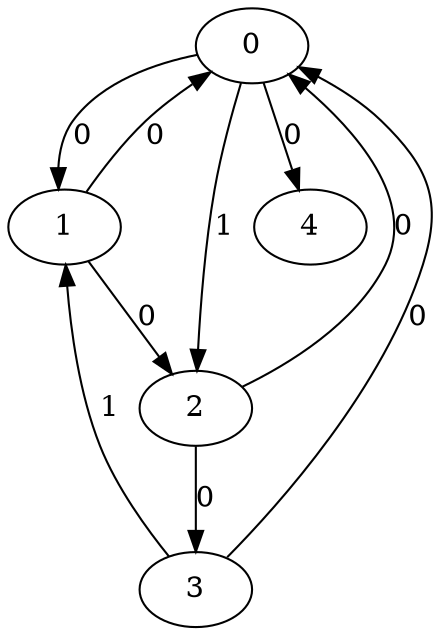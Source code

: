 // Source:2059 Canonical: -1 0 1 -1 0 0 -1 0 -1 -1 0 -1 -1 0 -1 0 1 -1 -1 -1 -1 -1 -1 -1 -1
digraph HRA_from_2059_graph_000 {
  0 -> 1 [label="0"];
  0 -> 2 [label="1"];
  1 -> 0 [label="0"];
  1 -> 2 [label="0"];
  2 -> 0 [label="0"];
  2 -> 3 [label="0"];
  3 -> 0 [label="0"];
  3 -> 1 [label="1"];
  0 -> 4 [label="0"];
}

// Source:2059 Canonical: -1 0 1 -1 0 0 -1 0 -1 -1 0 -1 -1 0 -1 0 1 -1 -1 -1 0 -1 -1 -1 -1
digraph HRA_from_2059_graph_001 {
  0 -> 1 [label="0"];
  0 -> 2 [label="1"];
  1 -> 0 [label="0"];
  1 -> 2 [label="0"];
  2 -> 0 [label="0"];
  2 -> 3 [label="0"];
  3 -> 0 [label="0"];
  3 -> 1 [label="1"];
  0 -> 4 [label="0"];
  4 -> 0 [label="0"];
}

// Source:2059 Canonical: -1 0 1 -1 -1 0 -1 0 -1 0 0 -1 -1 0 -1 0 1 -1 -1 -1 -1 -1 -1 -1 -1
digraph HRA_from_2059_graph_002 {
  0 -> 1 [label="0"];
  0 -> 2 [label="1"];
  1 -> 0 [label="0"];
  1 -> 2 [label="0"];
  2 -> 0 [label="0"];
  2 -> 3 [label="0"];
  3 -> 0 [label="0"];
  3 -> 1 [label="1"];
  1 -> 4 [label="0"];
}

// Source:2059 Canonical: -1 0 1 -1 0 0 -1 0 -1 0 0 -1 -1 0 -1 0 1 -1 -1 -1 -1 -1 -1 -1 -1
digraph HRA_from_2059_graph_003 {
  0 -> 1 [label="0"];
  0 -> 2 [label="1"];
  1 -> 0 [label="0"];
  1 -> 2 [label="0"];
  2 -> 0 [label="0"];
  2 -> 3 [label="0"];
  3 -> 0 [label="0"];
  3 -> 1 [label="1"];
  0 -> 4 [label="0"];
  1 -> 4 [label="0"];
}

// Source:2059 Canonical: -1 0 1 -1 -1 0 -1 0 -1 0 0 -1 -1 0 -1 0 1 -1 -1 -1 0 -1 -1 -1 -1
digraph HRA_from_2059_graph_004 {
  0 -> 1 [label="0"];
  0 -> 2 [label="1"];
  1 -> 0 [label="0"];
  1 -> 2 [label="0"];
  2 -> 0 [label="0"];
  2 -> 3 [label="0"];
  3 -> 0 [label="0"];
  3 -> 1 [label="1"];
  4 -> 0 [label="0"];
  1 -> 4 [label="0"];
}

// Source:2059 Canonical: -1 0 1 -1 0 0 -1 0 -1 0 0 -1 -1 0 -1 0 1 -1 -1 -1 0 -1 -1 -1 -1
digraph HRA_from_2059_graph_005 {
  0 -> 1 [label="0"];
  0 -> 2 [label="1"];
  1 -> 0 [label="0"];
  1 -> 2 [label="0"];
  2 -> 0 [label="0"];
  2 -> 3 [label="0"];
  3 -> 0 [label="0"];
  3 -> 1 [label="1"];
  0 -> 4 [label="0"];
  4 -> 0 [label="0"];
  1 -> 4 [label="0"];
}

// Source:2059 Canonical: -1 0 1 -1 0 0 -1 0 -1 -1 0 -1 -1 0 -1 0 1 -1 -1 -1 -1 0 -1 -1 -1
digraph HRA_from_2059_graph_006 {
  0 -> 1 [label="0"];
  0 -> 2 [label="1"];
  1 -> 0 [label="0"];
  1 -> 2 [label="0"];
  2 -> 0 [label="0"];
  2 -> 3 [label="0"];
  3 -> 0 [label="0"];
  3 -> 1 [label="1"];
  0 -> 4 [label="0"];
  4 -> 1 [label="0"];
}

// Source:2059 Canonical: -1 0 1 -1 0 0 -1 0 -1 -1 0 -1 -1 0 -1 0 1 -1 -1 -1 0 0 -1 -1 -1
digraph HRA_from_2059_graph_007 {
  0 -> 1 [label="0"];
  0 -> 2 [label="1"];
  1 -> 0 [label="0"];
  1 -> 2 [label="0"];
  2 -> 0 [label="0"];
  2 -> 3 [label="0"];
  3 -> 0 [label="0"];
  3 -> 1 [label="1"];
  0 -> 4 [label="0"];
  4 -> 0 [label="0"];
  4 -> 1 [label="0"];
}

// Source:2059 Canonical: -1 0 1 -1 -1 0 -1 0 -1 0 0 -1 -1 0 -1 0 1 -1 -1 -1 -1 0 -1 -1 -1
digraph HRA_from_2059_graph_008 {
  0 -> 1 [label="0"];
  0 -> 2 [label="1"];
  1 -> 0 [label="0"];
  1 -> 2 [label="0"];
  2 -> 0 [label="0"];
  2 -> 3 [label="0"];
  3 -> 0 [label="0"];
  3 -> 1 [label="1"];
  1 -> 4 [label="0"];
  4 -> 1 [label="0"];
}

// Source:2059 Canonical: -1 0 1 -1 0 0 -1 0 -1 0 0 -1 -1 0 -1 0 1 -1 -1 -1 -1 0 -1 -1 -1
digraph HRA_from_2059_graph_009 {
  0 -> 1 [label="0"];
  0 -> 2 [label="1"];
  1 -> 0 [label="0"];
  1 -> 2 [label="0"];
  2 -> 0 [label="0"];
  2 -> 3 [label="0"];
  3 -> 0 [label="0"];
  3 -> 1 [label="1"];
  0 -> 4 [label="0"];
  1 -> 4 [label="0"];
  4 -> 1 [label="0"];
}

// Source:2059 Canonical: -1 0 1 -1 -1 0 -1 0 -1 0 0 -1 -1 0 -1 0 1 -1 -1 -1 0 0 -1 -1 -1
digraph HRA_from_2059_graph_010 {
  0 -> 1 [label="0"];
  0 -> 2 [label="1"];
  1 -> 0 [label="0"];
  1 -> 2 [label="0"];
  2 -> 0 [label="0"];
  2 -> 3 [label="0"];
  3 -> 0 [label="0"];
  3 -> 1 [label="1"];
  4 -> 0 [label="0"];
  1 -> 4 [label="0"];
  4 -> 1 [label="0"];
}

// Source:2059 Canonical: -1 0 1 -1 0 0 -1 0 -1 0 0 -1 -1 0 -1 0 1 -1 -1 -1 0 0 -1 -1 -1
digraph HRA_from_2059_graph_011 {
  0 -> 1 [label="0"];
  0 -> 2 [label="1"];
  1 -> 0 [label="0"];
  1 -> 2 [label="0"];
  2 -> 0 [label="0"];
  2 -> 3 [label="0"];
  3 -> 0 [label="0"];
  3 -> 1 [label="1"];
  0 -> 4 [label="0"];
  4 -> 0 [label="0"];
  1 -> 4 [label="0"];
  4 -> 1 [label="0"];
}

// Source:2059 Canonical: -1 0 1 -1 -1 0 -1 0 -1 -1 0 -1 -1 0 0 0 1 -1 -1 -1 -1 -1 -1 -1 -1
digraph HRA_from_2059_graph_012 {
  0 -> 1 [label="0"];
  0 -> 2 [label="1"];
  1 -> 0 [label="0"];
  1 -> 2 [label="0"];
  2 -> 0 [label="0"];
  2 -> 3 [label="0"];
  3 -> 0 [label="0"];
  3 -> 1 [label="1"];
  2 -> 4 [label="0"];
}

// Source:2059 Canonical: -1 0 1 -1 0 0 -1 0 -1 -1 0 -1 -1 0 0 0 1 -1 -1 -1 -1 -1 -1 -1 -1
digraph HRA_from_2059_graph_013 {
  0 -> 1 [label="0"];
  0 -> 2 [label="1"];
  1 -> 0 [label="0"];
  1 -> 2 [label="0"];
  2 -> 0 [label="0"];
  2 -> 3 [label="0"];
  3 -> 0 [label="0"];
  3 -> 1 [label="1"];
  0 -> 4 [label="0"];
  2 -> 4 [label="0"];
}

// Source:2059 Canonical: -1 0 1 -1 -1 0 -1 0 -1 -1 0 -1 -1 0 0 0 1 -1 -1 -1 0 -1 -1 -1 -1
digraph HRA_from_2059_graph_014 {
  0 -> 1 [label="0"];
  0 -> 2 [label="1"];
  1 -> 0 [label="0"];
  1 -> 2 [label="0"];
  2 -> 0 [label="0"];
  2 -> 3 [label="0"];
  3 -> 0 [label="0"];
  3 -> 1 [label="1"];
  4 -> 0 [label="0"];
  2 -> 4 [label="0"];
}

// Source:2059 Canonical: -1 0 1 -1 0 0 -1 0 -1 -1 0 -1 -1 0 0 0 1 -1 -1 -1 0 -1 -1 -1 -1
digraph HRA_from_2059_graph_015 {
  0 -> 1 [label="0"];
  0 -> 2 [label="1"];
  1 -> 0 [label="0"];
  1 -> 2 [label="0"];
  2 -> 0 [label="0"];
  2 -> 3 [label="0"];
  3 -> 0 [label="0"];
  3 -> 1 [label="1"];
  0 -> 4 [label="0"];
  4 -> 0 [label="0"];
  2 -> 4 [label="0"];
}

// Source:2059 Canonical: -1 0 1 -1 -1 0 -1 0 -1 0 0 -1 -1 0 0 0 1 -1 -1 -1 -1 -1 -1 -1 -1
digraph HRA_from_2059_graph_016 {
  0 -> 1 [label="0"];
  0 -> 2 [label="1"];
  1 -> 0 [label="0"];
  1 -> 2 [label="0"];
  2 -> 0 [label="0"];
  2 -> 3 [label="0"];
  3 -> 0 [label="0"];
  3 -> 1 [label="1"];
  1 -> 4 [label="0"];
  2 -> 4 [label="0"];
}

// Source:2059 Canonical: -1 0 1 -1 0 0 -1 0 -1 0 0 -1 -1 0 0 0 1 -1 -1 -1 -1 -1 -1 -1 -1
digraph HRA_from_2059_graph_017 {
  0 -> 1 [label="0"];
  0 -> 2 [label="1"];
  1 -> 0 [label="0"];
  1 -> 2 [label="0"];
  2 -> 0 [label="0"];
  2 -> 3 [label="0"];
  3 -> 0 [label="0"];
  3 -> 1 [label="1"];
  0 -> 4 [label="0"];
  1 -> 4 [label="0"];
  2 -> 4 [label="0"];
}

// Source:2059 Canonical: -1 0 1 -1 -1 0 -1 0 -1 0 0 -1 -1 0 0 0 1 -1 -1 -1 0 -1 -1 -1 -1
digraph HRA_from_2059_graph_018 {
  0 -> 1 [label="0"];
  0 -> 2 [label="1"];
  1 -> 0 [label="0"];
  1 -> 2 [label="0"];
  2 -> 0 [label="0"];
  2 -> 3 [label="0"];
  3 -> 0 [label="0"];
  3 -> 1 [label="1"];
  4 -> 0 [label="0"];
  1 -> 4 [label="0"];
  2 -> 4 [label="0"];
}

// Source:2059 Canonical: -1 0 1 -1 0 0 -1 0 -1 0 0 -1 -1 0 0 0 1 -1 -1 -1 0 -1 -1 -1 -1
digraph HRA_from_2059_graph_019 {
  0 -> 1 [label="0"];
  0 -> 2 [label="1"];
  1 -> 0 [label="0"];
  1 -> 2 [label="0"];
  2 -> 0 [label="0"];
  2 -> 3 [label="0"];
  3 -> 0 [label="0"];
  3 -> 1 [label="1"];
  0 -> 4 [label="0"];
  4 -> 0 [label="0"];
  1 -> 4 [label="0"];
  2 -> 4 [label="0"];
}

// Source:2059 Canonical: -1 0 1 -1 -1 0 -1 0 -1 -1 0 -1 -1 0 0 0 1 -1 -1 -1 -1 0 -1 -1 -1
digraph HRA_from_2059_graph_020 {
  0 -> 1 [label="0"];
  0 -> 2 [label="1"];
  1 -> 0 [label="0"];
  1 -> 2 [label="0"];
  2 -> 0 [label="0"];
  2 -> 3 [label="0"];
  3 -> 0 [label="0"];
  3 -> 1 [label="1"];
  4 -> 1 [label="0"];
  2 -> 4 [label="0"];
}

// Source:2059 Canonical: -1 0 1 -1 0 0 -1 0 -1 -1 0 -1 -1 0 0 0 1 -1 -1 -1 -1 0 -1 -1 -1
digraph HRA_from_2059_graph_021 {
  0 -> 1 [label="0"];
  0 -> 2 [label="1"];
  1 -> 0 [label="0"];
  1 -> 2 [label="0"];
  2 -> 0 [label="0"];
  2 -> 3 [label="0"];
  3 -> 0 [label="0"];
  3 -> 1 [label="1"];
  0 -> 4 [label="0"];
  4 -> 1 [label="0"];
  2 -> 4 [label="0"];
}

// Source:2059 Canonical: -1 0 1 -1 -1 0 -1 0 -1 -1 0 -1 -1 0 0 0 1 -1 -1 -1 0 0 -1 -1 -1
digraph HRA_from_2059_graph_022 {
  0 -> 1 [label="0"];
  0 -> 2 [label="1"];
  1 -> 0 [label="0"];
  1 -> 2 [label="0"];
  2 -> 0 [label="0"];
  2 -> 3 [label="0"];
  3 -> 0 [label="0"];
  3 -> 1 [label="1"];
  4 -> 0 [label="0"];
  4 -> 1 [label="0"];
  2 -> 4 [label="0"];
}

// Source:2059 Canonical: -1 0 1 -1 0 0 -1 0 -1 -1 0 -1 -1 0 0 0 1 -1 -1 -1 0 0 -1 -1 -1
digraph HRA_from_2059_graph_023 {
  0 -> 1 [label="0"];
  0 -> 2 [label="1"];
  1 -> 0 [label="0"];
  1 -> 2 [label="0"];
  2 -> 0 [label="0"];
  2 -> 3 [label="0"];
  3 -> 0 [label="0"];
  3 -> 1 [label="1"];
  0 -> 4 [label="0"];
  4 -> 0 [label="0"];
  4 -> 1 [label="0"];
  2 -> 4 [label="0"];
}

// Source:2059 Canonical: -1 0 1 -1 -1 0 -1 0 -1 0 0 -1 -1 0 0 0 1 -1 -1 -1 -1 0 -1 -1 -1
digraph HRA_from_2059_graph_024 {
  0 -> 1 [label="0"];
  0 -> 2 [label="1"];
  1 -> 0 [label="0"];
  1 -> 2 [label="0"];
  2 -> 0 [label="0"];
  2 -> 3 [label="0"];
  3 -> 0 [label="0"];
  3 -> 1 [label="1"];
  1 -> 4 [label="0"];
  4 -> 1 [label="0"];
  2 -> 4 [label="0"];
}

// Source:2059 Canonical: -1 0 1 -1 0 0 -1 0 -1 0 0 -1 -1 0 0 0 1 -1 -1 -1 -1 0 -1 -1 -1
digraph HRA_from_2059_graph_025 {
  0 -> 1 [label="0"];
  0 -> 2 [label="1"];
  1 -> 0 [label="0"];
  1 -> 2 [label="0"];
  2 -> 0 [label="0"];
  2 -> 3 [label="0"];
  3 -> 0 [label="0"];
  3 -> 1 [label="1"];
  0 -> 4 [label="0"];
  1 -> 4 [label="0"];
  4 -> 1 [label="0"];
  2 -> 4 [label="0"];
}

// Source:2059 Canonical: -1 0 1 -1 -1 0 -1 0 -1 0 0 -1 -1 0 0 0 1 -1 -1 -1 0 0 -1 -1 -1
digraph HRA_from_2059_graph_026 {
  0 -> 1 [label="0"];
  0 -> 2 [label="1"];
  1 -> 0 [label="0"];
  1 -> 2 [label="0"];
  2 -> 0 [label="0"];
  2 -> 3 [label="0"];
  3 -> 0 [label="0"];
  3 -> 1 [label="1"];
  4 -> 0 [label="0"];
  1 -> 4 [label="0"];
  4 -> 1 [label="0"];
  2 -> 4 [label="0"];
}

// Source:2059 Canonical: -1 0 1 -1 0 0 -1 0 -1 0 0 -1 -1 0 0 0 1 -1 -1 -1 0 0 -1 -1 -1
digraph HRA_from_2059_graph_027 {
  0 -> 1 [label="0"];
  0 -> 2 [label="1"];
  1 -> 0 [label="0"];
  1 -> 2 [label="0"];
  2 -> 0 [label="0"];
  2 -> 3 [label="0"];
  3 -> 0 [label="0"];
  3 -> 1 [label="1"];
  0 -> 4 [label="0"];
  4 -> 0 [label="0"];
  1 -> 4 [label="0"];
  4 -> 1 [label="0"];
  2 -> 4 [label="0"];
}

// Source:2059 Canonical: -1 0 1 -1 0 0 -1 0 -1 -1 0 -1 -1 0 -1 0 1 -1 -1 -1 -1 -1 0 -1 -1
digraph HRA_from_2059_graph_028 {
  0 -> 1 [label="0"];
  0 -> 2 [label="1"];
  1 -> 0 [label="0"];
  1 -> 2 [label="0"];
  2 -> 0 [label="0"];
  2 -> 3 [label="0"];
  3 -> 0 [label="0"];
  3 -> 1 [label="1"];
  0 -> 4 [label="0"];
  4 -> 2 [label="0"];
}

// Source:2059 Canonical: -1 0 1 -1 0 0 -1 0 -1 -1 0 -1 -1 0 -1 0 1 -1 -1 -1 0 -1 0 -1 -1
digraph HRA_from_2059_graph_029 {
  0 -> 1 [label="0"];
  0 -> 2 [label="1"];
  1 -> 0 [label="0"];
  1 -> 2 [label="0"];
  2 -> 0 [label="0"];
  2 -> 3 [label="0"];
  3 -> 0 [label="0"];
  3 -> 1 [label="1"];
  0 -> 4 [label="0"];
  4 -> 0 [label="0"];
  4 -> 2 [label="0"];
}

// Source:2059 Canonical: -1 0 1 -1 -1 0 -1 0 -1 0 0 -1 -1 0 -1 0 1 -1 -1 -1 -1 -1 0 -1 -1
digraph HRA_from_2059_graph_030 {
  0 -> 1 [label="0"];
  0 -> 2 [label="1"];
  1 -> 0 [label="0"];
  1 -> 2 [label="0"];
  2 -> 0 [label="0"];
  2 -> 3 [label="0"];
  3 -> 0 [label="0"];
  3 -> 1 [label="1"];
  1 -> 4 [label="0"];
  4 -> 2 [label="0"];
}

// Source:2059 Canonical: -1 0 1 -1 0 0 -1 0 -1 0 0 -1 -1 0 -1 0 1 -1 -1 -1 -1 -1 0 -1 -1
digraph HRA_from_2059_graph_031 {
  0 -> 1 [label="0"];
  0 -> 2 [label="1"];
  1 -> 0 [label="0"];
  1 -> 2 [label="0"];
  2 -> 0 [label="0"];
  2 -> 3 [label="0"];
  3 -> 0 [label="0"];
  3 -> 1 [label="1"];
  0 -> 4 [label="0"];
  1 -> 4 [label="0"];
  4 -> 2 [label="0"];
}

// Source:2059 Canonical: -1 0 1 -1 -1 0 -1 0 -1 0 0 -1 -1 0 -1 0 1 -1 -1 -1 0 -1 0 -1 -1
digraph HRA_from_2059_graph_032 {
  0 -> 1 [label="0"];
  0 -> 2 [label="1"];
  1 -> 0 [label="0"];
  1 -> 2 [label="0"];
  2 -> 0 [label="0"];
  2 -> 3 [label="0"];
  3 -> 0 [label="0"];
  3 -> 1 [label="1"];
  4 -> 0 [label="0"];
  1 -> 4 [label="0"];
  4 -> 2 [label="0"];
}

// Source:2059 Canonical: -1 0 1 -1 0 0 -1 0 -1 0 0 -1 -1 0 -1 0 1 -1 -1 -1 0 -1 0 -1 -1
digraph HRA_from_2059_graph_033 {
  0 -> 1 [label="0"];
  0 -> 2 [label="1"];
  1 -> 0 [label="0"];
  1 -> 2 [label="0"];
  2 -> 0 [label="0"];
  2 -> 3 [label="0"];
  3 -> 0 [label="0"];
  3 -> 1 [label="1"];
  0 -> 4 [label="0"];
  4 -> 0 [label="0"];
  1 -> 4 [label="0"];
  4 -> 2 [label="0"];
}

// Source:2059 Canonical: -1 0 1 -1 0 0 -1 0 -1 -1 0 -1 -1 0 -1 0 1 -1 -1 -1 -1 0 0 -1 -1
digraph HRA_from_2059_graph_034 {
  0 -> 1 [label="0"];
  0 -> 2 [label="1"];
  1 -> 0 [label="0"];
  1 -> 2 [label="0"];
  2 -> 0 [label="0"];
  2 -> 3 [label="0"];
  3 -> 0 [label="0"];
  3 -> 1 [label="1"];
  0 -> 4 [label="0"];
  4 -> 1 [label="0"];
  4 -> 2 [label="0"];
}

// Source:2059 Canonical: -1 0 1 -1 0 0 -1 0 -1 -1 0 -1 -1 0 -1 0 1 -1 -1 -1 0 0 0 -1 -1
digraph HRA_from_2059_graph_035 {
  0 -> 1 [label="0"];
  0 -> 2 [label="1"];
  1 -> 0 [label="0"];
  1 -> 2 [label="0"];
  2 -> 0 [label="0"];
  2 -> 3 [label="0"];
  3 -> 0 [label="0"];
  3 -> 1 [label="1"];
  0 -> 4 [label="0"];
  4 -> 0 [label="0"];
  4 -> 1 [label="0"];
  4 -> 2 [label="0"];
}

// Source:2059 Canonical: -1 0 1 -1 -1 0 -1 0 -1 0 0 -1 -1 0 -1 0 1 -1 -1 -1 -1 0 0 -1 -1
digraph HRA_from_2059_graph_036 {
  0 -> 1 [label="0"];
  0 -> 2 [label="1"];
  1 -> 0 [label="0"];
  1 -> 2 [label="0"];
  2 -> 0 [label="0"];
  2 -> 3 [label="0"];
  3 -> 0 [label="0"];
  3 -> 1 [label="1"];
  1 -> 4 [label="0"];
  4 -> 1 [label="0"];
  4 -> 2 [label="0"];
}

// Source:2059 Canonical: -1 0 1 -1 0 0 -1 0 -1 0 0 -1 -1 0 -1 0 1 -1 -1 -1 -1 0 0 -1 -1
digraph HRA_from_2059_graph_037 {
  0 -> 1 [label="0"];
  0 -> 2 [label="1"];
  1 -> 0 [label="0"];
  1 -> 2 [label="0"];
  2 -> 0 [label="0"];
  2 -> 3 [label="0"];
  3 -> 0 [label="0"];
  3 -> 1 [label="1"];
  0 -> 4 [label="0"];
  1 -> 4 [label="0"];
  4 -> 1 [label="0"];
  4 -> 2 [label="0"];
}

// Source:2059 Canonical: -1 0 1 -1 -1 0 -1 0 -1 0 0 -1 -1 0 -1 0 1 -1 -1 -1 0 0 0 -1 -1
digraph HRA_from_2059_graph_038 {
  0 -> 1 [label="0"];
  0 -> 2 [label="1"];
  1 -> 0 [label="0"];
  1 -> 2 [label="0"];
  2 -> 0 [label="0"];
  2 -> 3 [label="0"];
  3 -> 0 [label="0"];
  3 -> 1 [label="1"];
  4 -> 0 [label="0"];
  1 -> 4 [label="0"];
  4 -> 1 [label="0"];
  4 -> 2 [label="0"];
}

// Source:2059 Canonical: -1 0 1 -1 0 0 -1 0 -1 0 0 -1 -1 0 -1 0 1 -1 -1 -1 0 0 0 -1 -1
digraph HRA_from_2059_graph_039 {
  0 -> 1 [label="0"];
  0 -> 2 [label="1"];
  1 -> 0 [label="0"];
  1 -> 2 [label="0"];
  2 -> 0 [label="0"];
  2 -> 3 [label="0"];
  3 -> 0 [label="0"];
  3 -> 1 [label="1"];
  0 -> 4 [label="0"];
  4 -> 0 [label="0"];
  1 -> 4 [label="0"];
  4 -> 1 [label="0"];
  4 -> 2 [label="0"];
}

// Source:2059 Canonical: -1 0 1 -1 -1 0 -1 0 -1 -1 0 -1 -1 0 0 0 1 -1 -1 -1 -1 -1 0 -1 -1
digraph HRA_from_2059_graph_040 {
  0 -> 1 [label="0"];
  0 -> 2 [label="1"];
  1 -> 0 [label="0"];
  1 -> 2 [label="0"];
  2 -> 0 [label="0"];
  2 -> 3 [label="0"];
  3 -> 0 [label="0"];
  3 -> 1 [label="1"];
  2 -> 4 [label="0"];
  4 -> 2 [label="0"];
}

// Source:2059 Canonical: -1 0 1 -1 0 0 -1 0 -1 -1 0 -1 -1 0 0 0 1 -1 -1 -1 -1 -1 0 -1 -1
digraph HRA_from_2059_graph_041 {
  0 -> 1 [label="0"];
  0 -> 2 [label="1"];
  1 -> 0 [label="0"];
  1 -> 2 [label="0"];
  2 -> 0 [label="0"];
  2 -> 3 [label="0"];
  3 -> 0 [label="0"];
  3 -> 1 [label="1"];
  0 -> 4 [label="0"];
  2 -> 4 [label="0"];
  4 -> 2 [label="0"];
}

// Source:2059 Canonical: -1 0 1 -1 -1 0 -1 0 -1 -1 0 -1 -1 0 0 0 1 -1 -1 -1 0 -1 0 -1 -1
digraph HRA_from_2059_graph_042 {
  0 -> 1 [label="0"];
  0 -> 2 [label="1"];
  1 -> 0 [label="0"];
  1 -> 2 [label="0"];
  2 -> 0 [label="0"];
  2 -> 3 [label="0"];
  3 -> 0 [label="0"];
  3 -> 1 [label="1"];
  4 -> 0 [label="0"];
  2 -> 4 [label="0"];
  4 -> 2 [label="0"];
}

// Source:2059 Canonical: -1 0 1 -1 0 0 -1 0 -1 -1 0 -1 -1 0 0 0 1 -1 -1 -1 0 -1 0 -1 -1
digraph HRA_from_2059_graph_043 {
  0 -> 1 [label="0"];
  0 -> 2 [label="1"];
  1 -> 0 [label="0"];
  1 -> 2 [label="0"];
  2 -> 0 [label="0"];
  2 -> 3 [label="0"];
  3 -> 0 [label="0"];
  3 -> 1 [label="1"];
  0 -> 4 [label="0"];
  4 -> 0 [label="0"];
  2 -> 4 [label="0"];
  4 -> 2 [label="0"];
}

// Source:2059 Canonical: -1 0 1 -1 -1 0 -1 0 -1 0 0 -1 -1 0 0 0 1 -1 -1 -1 -1 -1 0 -1 -1
digraph HRA_from_2059_graph_044 {
  0 -> 1 [label="0"];
  0 -> 2 [label="1"];
  1 -> 0 [label="0"];
  1 -> 2 [label="0"];
  2 -> 0 [label="0"];
  2 -> 3 [label="0"];
  3 -> 0 [label="0"];
  3 -> 1 [label="1"];
  1 -> 4 [label="0"];
  2 -> 4 [label="0"];
  4 -> 2 [label="0"];
}

// Source:2059 Canonical: -1 0 1 -1 0 0 -1 0 -1 0 0 -1 -1 0 0 0 1 -1 -1 -1 -1 -1 0 -1 -1
digraph HRA_from_2059_graph_045 {
  0 -> 1 [label="0"];
  0 -> 2 [label="1"];
  1 -> 0 [label="0"];
  1 -> 2 [label="0"];
  2 -> 0 [label="0"];
  2 -> 3 [label="0"];
  3 -> 0 [label="0"];
  3 -> 1 [label="1"];
  0 -> 4 [label="0"];
  1 -> 4 [label="0"];
  2 -> 4 [label="0"];
  4 -> 2 [label="0"];
}

// Source:2059 Canonical: -1 0 1 -1 -1 0 -1 0 -1 0 0 -1 -1 0 0 0 1 -1 -1 -1 0 -1 0 -1 -1
digraph HRA_from_2059_graph_046 {
  0 -> 1 [label="0"];
  0 -> 2 [label="1"];
  1 -> 0 [label="0"];
  1 -> 2 [label="0"];
  2 -> 0 [label="0"];
  2 -> 3 [label="0"];
  3 -> 0 [label="0"];
  3 -> 1 [label="1"];
  4 -> 0 [label="0"];
  1 -> 4 [label="0"];
  2 -> 4 [label="0"];
  4 -> 2 [label="0"];
}

// Source:2059 Canonical: -1 0 1 -1 0 0 -1 0 -1 0 0 -1 -1 0 0 0 1 -1 -1 -1 0 -1 0 -1 -1
digraph HRA_from_2059_graph_047 {
  0 -> 1 [label="0"];
  0 -> 2 [label="1"];
  1 -> 0 [label="0"];
  1 -> 2 [label="0"];
  2 -> 0 [label="0"];
  2 -> 3 [label="0"];
  3 -> 0 [label="0"];
  3 -> 1 [label="1"];
  0 -> 4 [label="0"];
  4 -> 0 [label="0"];
  1 -> 4 [label="0"];
  2 -> 4 [label="0"];
  4 -> 2 [label="0"];
}

// Source:2059 Canonical: -1 0 1 -1 -1 0 -1 0 -1 -1 0 -1 -1 0 0 0 1 -1 -1 -1 -1 0 0 -1 -1
digraph HRA_from_2059_graph_048 {
  0 -> 1 [label="0"];
  0 -> 2 [label="1"];
  1 -> 0 [label="0"];
  1 -> 2 [label="0"];
  2 -> 0 [label="0"];
  2 -> 3 [label="0"];
  3 -> 0 [label="0"];
  3 -> 1 [label="1"];
  4 -> 1 [label="0"];
  2 -> 4 [label="0"];
  4 -> 2 [label="0"];
}

// Source:2059 Canonical: -1 0 1 -1 0 0 -1 0 -1 -1 0 -1 -1 0 0 0 1 -1 -1 -1 -1 0 0 -1 -1
digraph HRA_from_2059_graph_049 {
  0 -> 1 [label="0"];
  0 -> 2 [label="1"];
  1 -> 0 [label="0"];
  1 -> 2 [label="0"];
  2 -> 0 [label="0"];
  2 -> 3 [label="0"];
  3 -> 0 [label="0"];
  3 -> 1 [label="1"];
  0 -> 4 [label="0"];
  4 -> 1 [label="0"];
  2 -> 4 [label="0"];
  4 -> 2 [label="0"];
}

// Source:2059 Canonical: -1 0 1 -1 -1 0 -1 0 -1 -1 0 -1 -1 0 0 0 1 -1 -1 -1 0 0 0 -1 -1
digraph HRA_from_2059_graph_050 {
  0 -> 1 [label="0"];
  0 -> 2 [label="1"];
  1 -> 0 [label="0"];
  1 -> 2 [label="0"];
  2 -> 0 [label="0"];
  2 -> 3 [label="0"];
  3 -> 0 [label="0"];
  3 -> 1 [label="1"];
  4 -> 0 [label="0"];
  4 -> 1 [label="0"];
  2 -> 4 [label="0"];
  4 -> 2 [label="0"];
}

// Source:2059 Canonical: -1 0 1 -1 0 0 -1 0 -1 -1 0 -1 -1 0 0 0 1 -1 -1 -1 0 0 0 -1 -1
digraph HRA_from_2059_graph_051 {
  0 -> 1 [label="0"];
  0 -> 2 [label="1"];
  1 -> 0 [label="0"];
  1 -> 2 [label="0"];
  2 -> 0 [label="0"];
  2 -> 3 [label="0"];
  3 -> 0 [label="0"];
  3 -> 1 [label="1"];
  0 -> 4 [label="0"];
  4 -> 0 [label="0"];
  4 -> 1 [label="0"];
  2 -> 4 [label="0"];
  4 -> 2 [label="0"];
}

// Source:2059 Canonical: -1 0 1 -1 -1 0 -1 0 -1 0 0 -1 -1 0 0 0 1 -1 -1 -1 -1 0 0 -1 -1
digraph HRA_from_2059_graph_052 {
  0 -> 1 [label="0"];
  0 -> 2 [label="1"];
  1 -> 0 [label="0"];
  1 -> 2 [label="0"];
  2 -> 0 [label="0"];
  2 -> 3 [label="0"];
  3 -> 0 [label="0"];
  3 -> 1 [label="1"];
  1 -> 4 [label="0"];
  4 -> 1 [label="0"];
  2 -> 4 [label="0"];
  4 -> 2 [label="0"];
}

// Source:2059 Canonical: -1 0 1 -1 0 0 -1 0 -1 0 0 -1 -1 0 0 0 1 -1 -1 -1 -1 0 0 -1 -1
digraph HRA_from_2059_graph_053 {
  0 -> 1 [label="0"];
  0 -> 2 [label="1"];
  1 -> 0 [label="0"];
  1 -> 2 [label="0"];
  2 -> 0 [label="0"];
  2 -> 3 [label="0"];
  3 -> 0 [label="0"];
  3 -> 1 [label="1"];
  0 -> 4 [label="0"];
  1 -> 4 [label="0"];
  4 -> 1 [label="0"];
  2 -> 4 [label="0"];
  4 -> 2 [label="0"];
}

// Source:2059 Canonical: -1 0 1 -1 -1 0 -1 0 -1 0 0 -1 -1 0 0 0 1 -1 -1 -1 0 0 0 -1 -1
digraph HRA_from_2059_graph_054 {
  0 -> 1 [label="0"];
  0 -> 2 [label="1"];
  1 -> 0 [label="0"];
  1 -> 2 [label="0"];
  2 -> 0 [label="0"];
  2 -> 3 [label="0"];
  3 -> 0 [label="0"];
  3 -> 1 [label="1"];
  4 -> 0 [label="0"];
  1 -> 4 [label="0"];
  4 -> 1 [label="0"];
  2 -> 4 [label="0"];
  4 -> 2 [label="0"];
}

// Source:2059 Canonical: -1 0 1 -1 0 0 -1 0 -1 0 0 -1 -1 0 0 0 1 -1 -1 -1 0 0 0 -1 -1
digraph HRA_from_2059_graph_055 {
  0 -> 1 [label="0"];
  0 -> 2 [label="1"];
  1 -> 0 [label="0"];
  1 -> 2 [label="0"];
  2 -> 0 [label="0"];
  2 -> 3 [label="0"];
  3 -> 0 [label="0"];
  3 -> 1 [label="1"];
  0 -> 4 [label="0"];
  4 -> 0 [label="0"];
  1 -> 4 [label="0"];
  4 -> 1 [label="0"];
  2 -> 4 [label="0"];
  4 -> 2 [label="0"];
}

// Source:2059 Canonical: -1 0 1 -1 -1 0 -1 0 -1 -1 0 -1 -1 0 -1 0 1 -1 -1 0 -1 -1 -1 -1 -1
digraph HRA_from_2059_graph_056 {
  0 -> 1 [label="0"];
  0 -> 2 [label="1"];
  1 -> 0 [label="0"];
  1 -> 2 [label="0"];
  2 -> 0 [label="0"];
  2 -> 3 [label="0"];
  3 -> 0 [label="0"];
  3 -> 1 [label="1"];
  3 -> 4 [label="0"];
}

// Source:2059 Canonical: -1 0 1 -1 0 0 -1 0 -1 -1 0 -1 -1 0 -1 0 1 -1 -1 0 -1 -1 -1 -1 -1
digraph HRA_from_2059_graph_057 {
  0 -> 1 [label="0"];
  0 -> 2 [label="1"];
  1 -> 0 [label="0"];
  1 -> 2 [label="0"];
  2 -> 0 [label="0"];
  2 -> 3 [label="0"];
  3 -> 0 [label="0"];
  3 -> 1 [label="1"];
  0 -> 4 [label="0"];
  3 -> 4 [label="0"];
}

// Source:2059 Canonical: -1 0 1 -1 -1 0 -1 0 -1 -1 0 -1 -1 0 -1 0 1 -1 -1 0 0 -1 -1 -1 -1
digraph HRA_from_2059_graph_058 {
  0 -> 1 [label="0"];
  0 -> 2 [label="1"];
  1 -> 0 [label="0"];
  1 -> 2 [label="0"];
  2 -> 0 [label="0"];
  2 -> 3 [label="0"];
  3 -> 0 [label="0"];
  3 -> 1 [label="1"];
  4 -> 0 [label="0"];
  3 -> 4 [label="0"];
}

// Source:2059 Canonical: -1 0 1 -1 0 0 -1 0 -1 -1 0 -1 -1 0 -1 0 1 -1 -1 0 0 -1 -1 -1 -1
digraph HRA_from_2059_graph_059 {
  0 -> 1 [label="0"];
  0 -> 2 [label="1"];
  1 -> 0 [label="0"];
  1 -> 2 [label="0"];
  2 -> 0 [label="0"];
  2 -> 3 [label="0"];
  3 -> 0 [label="0"];
  3 -> 1 [label="1"];
  0 -> 4 [label="0"];
  4 -> 0 [label="0"];
  3 -> 4 [label="0"];
}

// Source:2059 Canonical: -1 0 1 -1 -1 0 -1 0 -1 0 0 -1 -1 0 -1 0 1 -1 -1 0 -1 -1 -1 -1 -1
digraph HRA_from_2059_graph_060 {
  0 -> 1 [label="0"];
  0 -> 2 [label="1"];
  1 -> 0 [label="0"];
  1 -> 2 [label="0"];
  2 -> 0 [label="0"];
  2 -> 3 [label="0"];
  3 -> 0 [label="0"];
  3 -> 1 [label="1"];
  1 -> 4 [label="0"];
  3 -> 4 [label="0"];
}

// Source:2059 Canonical: -1 0 1 -1 0 0 -1 0 -1 0 0 -1 -1 0 -1 0 1 -1 -1 0 -1 -1 -1 -1 -1
digraph HRA_from_2059_graph_061 {
  0 -> 1 [label="0"];
  0 -> 2 [label="1"];
  1 -> 0 [label="0"];
  1 -> 2 [label="0"];
  2 -> 0 [label="0"];
  2 -> 3 [label="0"];
  3 -> 0 [label="0"];
  3 -> 1 [label="1"];
  0 -> 4 [label="0"];
  1 -> 4 [label="0"];
  3 -> 4 [label="0"];
}

// Source:2059 Canonical: -1 0 1 -1 -1 0 -1 0 -1 0 0 -1 -1 0 -1 0 1 -1 -1 0 0 -1 -1 -1 -1
digraph HRA_from_2059_graph_062 {
  0 -> 1 [label="0"];
  0 -> 2 [label="1"];
  1 -> 0 [label="0"];
  1 -> 2 [label="0"];
  2 -> 0 [label="0"];
  2 -> 3 [label="0"];
  3 -> 0 [label="0"];
  3 -> 1 [label="1"];
  4 -> 0 [label="0"];
  1 -> 4 [label="0"];
  3 -> 4 [label="0"];
}

// Source:2059 Canonical: -1 0 1 -1 0 0 -1 0 -1 0 0 -1 -1 0 -1 0 1 -1 -1 0 0 -1 -1 -1 -1
digraph HRA_from_2059_graph_063 {
  0 -> 1 [label="0"];
  0 -> 2 [label="1"];
  1 -> 0 [label="0"];
  1 -> 2 [label="0"];
  2 -> 0 [label="0"];
  2 -> 3 [label="0"];
  3 -> 0 [label="0"];
  3 -> 1 [label="1"];
  0 -> 4 [label="0"];
  4 -> 0 [label="0"];
  1 -> 4 [label="0"];
  3 -> 4 [label="0"];
}

// Source:2059 Canonical: -1 0 1 -1 -1 0 -1 0 -1 -1 0 -1 -1 0 -1 0 1 -1 -1 0 -1 0 -1 -1 -1
digraph HRA_from_2059_graph_064 {
  0 -> 1 [label="0"];
  0 -> 2 [label="1"];
  1 -> 0 [label="0"];
  1 -> 2 [label="0"];
  2 -> 0 [label="0"];
  2 -> 3 [label="0"];
  3 -> 0 [label="0"];
  3 -> 1 [label="1"];
  4 -> 1 [label="0"];
  3 -> 4 [label="0"];
}

// Source:2059 Canonical: -1 0 1 -1 0 0 -1 0 -1 -1 0 -1 -1 0 -1 0 1 -1 -1 0 -1 0 -1 -1 -1
digraph HRA_from_2059_graph_065 {
  0 -> 1 [label="0"];
  0 -> 2 [label="1"];
  1 -> 0 [label="0"];
  1 -> 2 [label="0"];
  2 -> 0 [label="0"];
  2 -> 3 [label="0"];
  3 -> 0 [label="0"];
  3 -> 1 [label="1"];
  0 -> 4 [label="0"];
  4 -> 1 [label="0"];
  3 -> 4 [label="0"];
}

// Source:2059 Canonical: -1 0 1 -1 -1 0 -1 0 -1 -1 0 -1 -1 0 -1 0 1 -1 -1 0 0 0 -1 -1 -1
digraph HRA_from_2059_graph_066 {
  0 -> 1 [label="0"];
  0 -> 2 [label="1"];
  1 -> 0 [label="0"];
  1 -> 2 [label="0"];
  2 -> 0 [label="0"];
  2 -> 3 [label="0"];
  3 -> 0 [label="0"];
  3 -> 1 [label="1"];
  4 -> 0 [label="0"];
  4 -> 1 [label="0"];
  3 -> 4 [label="0"];
}

// Source:2059 Canonical: -1 0 1 -1 0 0 -1 0 -1 -1 0 -1 -1 0 -1 0 1 -1 -1 0 0 0 -1 -1 -1
digraph HRA_from_2059_graph_067 {
  0 -> 1 [label="0"];
  0 -> 2 [label="1"];
  1 -> 0 [label="0"];
  1 -> 2 [label="0"];
  2 -> 0 [label="0"];
  2 -> 3 [label="0"];
  3 -> 0 [label="0"];
  3 -> 1 [label="1"];
  0 -> 4 [label="0"];
  4 -> 0 [label="0"];
  4 -> 1 [label="0"];
  3 -> 4 [label="0"];
}

// Source:2059 Canonical: -1 0 1 -1 -1 0 -1 0 -1 0 0 -1 -1 0 -1 0 1 -1 -1 0 -1 0 -1 -1 -1
digraph HRA_from_2059_graph_068 {
  0 -> 1 [label="0"];
  0 -> 2 [label="1"];
  1 -> 0 [label="0"];
  1 -> 2 [label="0"];
  2 -> 0 [label="0"];
  2 -> 3 [label="0"];
  3 -> 0 [label="0"];
  3 -> 1 [label="1"];
  1 -> 4 [label="0"];
  4 -> 1 [label="0"];
  3 -> 4 [label="0"];
}

// Source:2059 Canonical: -1 0 1 -1 0 0 -1 0 -1 0 0 -1 -1 0 -1 0 1 -1 -1 0 -1 0 -1 -1 -1
digraph HRA_from_2059_graph_069 {
  0 -> 1 [label="0"];
  0 -> 2 [label="1"];
  1 -> 0 [label="0"];
  1 -> 2 [label="0"];
  2 -> 0 [label="0"];
  2 -> 3 [label="0"];
  3 -> 0 [label="0"];
  3 -> 1 [label="1"];
  0 -> 4 [label="0"];
  1 -> 4 [label="0"];
  4 -> 1 [label="0"];
  3 -> 4 [label="0"];
}

// Source:2059 Canonical: -1 0 1 -1 -1 0 -1 0 -1 0 0 -1 -1 0 -1 0 1 -1 -1 0 0 0 -1 -1 -1
digraph HRA_from_2059_graph_070 {
  0 -> 1 [label="0"];
  0 -> 2 [label="1"];
  1 -> 0 [label="0"];
  1 -> 2 [label="0"];
  2 -> 0 [label="0"];
  2 -> 3 [label="0"];
  3 -> 0 [label="0"];
  3 -> 1 [label="1"];
  4 -> 0 [label="0"];
  1 -> 4 [label="0"];
  4 -> 1 [label="0"];
  3 -> 4 [label="0"];
}

// Source:2059 Canonical: -1 0 1 -1 0 0 -1 0 -1 0 0 -1 -1 0 -1 0 1 -1 -1 0 0 0 -1 -1 -1
digraph HRA_from_2059_graph_071 {
  0 -> 1 [label="0"];
  0 -> 2 [label="1"];
  1 -> 0 [label="0"];
  1 -> 2 [label="0"];
  2 -> 0 [label="0"];
  2 -> 3 [label="0"];
  3 -> 0 [label="0"];
  3 -> 1 [label="1"];
  0 -> 4 [label="0"];
  4 -> 0 [label="0"];
  1 -> 4 [label="0"];
  4 -> 1 [label="0"];
  3 -> 4 [label="0"];
}

// Source:2059 Canonical: -1 0 1 -1 -1 0 -1 0 -1 -1 0 -1 -1 0 0 0 1 -1 -1 0 -1 -1 -1 -1 -1
digraph HRA_from_2059_graph_072 {
  0 -> 1 [label="0"];
  0 -> 2 [label="1"];
  1 -> 0 [label="0"];
  1 -> 2 [label="0"];
  2 -> 0 [label="0"];
  2 -> 3 [label="0"];
  3 -> 0 [label="0"];
  3 -> 1 [label="1"];
  2 -> 4 [label="0"];
  3 -> 4 [label="0"];
}

// Source:2059 Canonical: -1 0 1 -1 0 0 -1 0 -1 -1 0 -1 -1 0 0 0 1 -1 -1 0 -1 -1 -1 -1 -1
digraph HRA_from_2059_graph_073 {
  0 -> 1 [label="0"];
  0 -> 2 [label="1"];
  1 -> 0 [label="0"];
  1 -> 2 [label="0"];
  2 -> 0 [label="0"];
  2 -> 3 [label="0"];
  3 -> 0 [label="0"];
  3 -> 1 [label="1"];
  0 -> 4 [label="0"];
  2 -> 4 [label="0"];
  3 -> 4 [label="0"];
}

// Source:2059 Canonical: -1 0 1 -1 -1 0 -1 0 -1 -1 0 -1 -1 0 0 0 1 -1 -1 0 0 -1 -1 -1 -1
digraph HRA_from_2059_graph_074 {
  0 -> 1 [label="0"];
  0 -> 2 [label="1"];
  1 -> 0 [label="0"];
  1 -> 2 [label="0"];
  2 -> 0 [label="0"];
  2 -> 3 [label="0"];
  3 -> 0 [label="0"];
  3 -> 1 [label="1"];
  4 -> 0 [label="0"];
  2 -> 4 [label="0"];
  3 -> 4 [label="0"];
}

// Source:2059 Canonical: -1 0 1 -1 0 0 -1 0 -1 -1 0 -1 -1 0 0 0 1 -1 -1 0 0 -1 -1 -1 -1
digraph HRA_from_2059_graph_075 {
  0 -> 1 [label="0"];
  0 -> 2 [label="1"];
  1 -> 0 [label="0"];
  1 -> 2 [label="0"];
  2 -> 0 [label="0"];
  2 -> 3 [label="0"];
  3 -> 0 [label="0"];
  3 -> 1 [label="1"];
  0 -> 4 [label="0"];
  4 -> 0 [label="0"];
  2 -> 4 [label="0"];
  3 -> 4 [label="0"];
}

// Source:2059 Canonical: -1 0 1 -1 -1 0 -1 0 -1 0 0 -1 -1 0 0 0 1 -1 -1 0 -1 -1 -1 -1 -1
digraph HRA_from_2059_graph_076 {
  0 -> 1 [label="0"];
  0 -> 2 [label="1"];
  1 -> 0 [label="0"];
  1 -> 2 [label="0"];
  2 -> 0 [label="0"];
  2 -> 3 [label="0"];
  3 -> 0 [label="0"];
  3 -> 1 [label="1"];
  1 -> 4 [label="0"];
  2 -> 4 [label="0"];
  3 -> 4 [label="0"];
}

// Source:2059 Canonical: -1 0 1 -1 0 0 -1 0 -1 0 0 -1 -1 0 0 0 1 -1 -1 0 -1 -1 -1 -1 -1
digraph HRA_from_2059_graph_077 {
  0 -> 1 [label="0"];
  0 -> 2 [label="1"];
  1 -> 0 [label="0"];
  1 -> 2 [label="0"];
  2 -> 0 [label="0"];
  2 -> 3 [label="0"];
  3 -> 0 [label="0"];
  3 -> 1 [label="1"];
  0 -> 4 [label="0"];
  1 -> 4 [label="0"];
  2 -> 4 [label="0"];
  3 -> 4 [label="0"];
}

// Source:2059 Canonical: -1 0 1 -1 -1 0 -1 0 -1 0 0 -1 -1 0 0 0 1 -1 -1 0 0 -1 -1 -1 -1
digraph HRA_from_2059_graph_078 {
  0 -> 1 [label="0"];
  0 -> 2 [label="1"];
  1 -> 0 [label="0"];
  1 -> 2 [label="0"];
  2 -> 0 [label="0"];
  2 -> 3 [label="0"];
  3 -> 0 [label="0"];
  3 -> 1 [label="1"];
  4 -> 0 [label="0"];
  1 -> 4 [label="0"];
  2 -> 4 [label="0"];
  3 -> 4 [label="0"];
}

// Source:2059 Canonical: -1 0 1 -1 0 0 -1 0 -1 0 0 -1 -1 0 0 0 1 -1 -1 0 0 -1 -1 -1 -1
digraph HRA_from_2059_graph_079 {
  0 -> 1 [label="0"];
  0 -> 2 [label="1"];
  1 -> 0 [label="0"];
  1 -> 2 [label="0"];
  2 -> 0 [label="0"];
  2 -> 3 [label="0"];
  3 -> 0 [label="0"];
  3 -> 1 [label="1"];
  0 -> 4 [label="0"];
  4 -> 0 [label="0"];
  1 -> 4 [label="0"];
  2 -> 4 [label="0"];
  3 -> 4 [label="0"];
}

// Source:2059 Canonical: -1 0 1 -1 -1 0 -1 0 -1 -1 0 -1 -1 0 0 0 1 -1 -1 0 -1 0 -1 -1 -1
digraph HRA_from_2059_graph_080 {
  0 -> 1 [label="0"];
  0 -> 2 [label="1"];
  1 -> 0 [label="0"];
  1 -> 2 [label="0"];
  2 -> 0 [label="0"];
  2 -> 3 [label="0"];
  3 -> 0 [label="0"];
  3 -> 1 [label="1"];
  4 -> 1 [label="0"];
  2 -> 4 [label="0"];
  3 -> 4 [label="0"];
}

// Source:2059 Canonical: -1 0 1 -1 0 0 -1 0 -1 -1 0 -1 -1 0 0 0 1 -1 -1 0 -1 0 -1 -1 -1
digraph HRA_from_2059_graph_081 {
  0 -> 1 [label="0"];
  0 -> 2 [label="1"];
  1 -> 0 [label="0"];
  1 -> 2 [label="0"];
  2 -> 0 [label="0"];
  2 -> 3 [label="0"];
  3 -> 0 [label="0"];
  3 -> 1 [label="1"];
  0 -> 4 [label="0"];
  4 -> 1 [label="0"];
  2 -> 4 [label="0"];
  3 -> 4 [label="0"];
}

// Source:2059 Canonical: -1 0 1 -1 -1 0 -1 0 -1 -1 0 -1 -1 0 0 0 1 -1 -1 0 0 0 -1 -1 -1
digraph HRA_from_2059_graph_082 {
  0 -> 1 [label="0"];
  0 -> 2 [label="1"];
  1 -> 0 [label="0"];
  1 -> 2 [label="0"];
  2 -> 0 [label="0"];
  2 -> 3 [label="0"];
  3 -> 0 [label="0"];
  3 -> 1 [label="1"];
  4 -> 0 [label="0"];
  4 -> 1 [label="0"];
  2 -> 4 [label="0"];
  3 -> 4 [label="0"];
}

// Source:2059 Canonical: -1 0 1 -1 0 0 -1 0 -1 -1 0 -1 -1 0 0 0 1 -1 -1 0 0 0 -1 -1 -1
digraph HRA_from_2059_graph_083 {
  0 -> 1 [label="0"];
  0 -> 2 [label="1"];
  1 -> 0 [label="0"];
  1 -> 2 [label="0"];
  2 -> 0 [label="0"];
  2 -> 3 [label="0"];
  3 -> 0 [label="0"];
  3 -> 1 [label="1"];
  0 -> 4 [label="0"];
  4 -> 0 [label="0"];
  4 -> 1 [label="0"];
  2 -> 4 [label="0"];
  3 -> 4 [label="0"];
}

// Source:2059 Canonical: -1 0 1 -1 -1 0 -1 0 -1 0 0 -1 -1 0 0 0 1 -1 -1 0 -1 0 -1 -1 -1
digraph HRA_from_2059_graph_084 {
  0 -> 1 [label="0"];
  0 -> 2 [label="1"];
  1 -> 0 [label="0"];
  1 -> 2 [label="0"];
  2 -> 0 [label="0"];
  2 -> 3 [label="0"];
  3 -> 0 [label="0"];
  3 -> 1 [label="1"];
  1 -> 4 [label="0"];
  4 -> 1 [label="0"];
  2 -> 4 [label="0"];
  3 -> 4 [label="0"];
}

// Source:2059 Canonical: -1 0 1 -1 0 0 -1 0 -1 0 0 -1 -1 0 0 0 1 -1 -1 0 -1 0 -1 -1 -1
digraph HRA_from_2059_graph_085 {
  0 -> 1 [label="0"];
  0 -> 2 [label="1"];
  1 -> 0 [label="0"];
  1 -> 2 [label="0"];
  2 -> 0 [label="0"];
  2 -> 3 [label="0"];
  3 -> 0 [label="0"];
  3 -> 1 [label="1"];
  0 -> 4 [label="0"];
  1 -> 4 [label="0"];
  4 -> 1 [label="0"];
  2 -> 4 [label="0"];
  3 -> 4 [label="0"];
}

// Source:2059 Canonical: -1 0 1 -1 -1 0 -1 0 -1 0 0 -1 -1 0 0 0 1 -1 -1 0 0 0 -1 -1 -1
digraph HRA_from_2059_graph_086 {
  0 -> 1 [label="0"];
  0 -> 2 [label="1"];
  1 -> 0 [label="0"];
  1 -> 2 [label="0"];
  2 -> 0 [label="0"];
  2 -> 3 [label="0"];
  3 -> 0 [label="0"];
  3 -> 1 [label="1"];
  4 -> 0 [label="0"];
  1 -> 4 [label="0"];
  4 -> 1 [label="0"];
  2 -> 4 [label="0"];
  3 -> 4 [label="0"];
}

// Source:2059 Canonical: -1 0 1 -1 0 0 -1 0 -1 0 0 -1 -1 0 0 0 1 -1 -1 0 0 0 -1 -1 -1
digraph HRA_from_2059_graph_087 {
  0 -> 1 [label="0"];
  0 -> 2 [label="1"];
  1 -> 0 [label="0"];
  1 -> 2 [label="0"];
  2 -> 0 [label="0"];
  2 -> 3 [label="0"];
  3 -> 0 [label="0"];
  3 -> 1 [label="1"];
  0 -> 4 [label="0"];
  4 -> 0 [label="0"];
  1 -> 4 [label="0"];
  4 -> 1 [label="0"];
  2 -> 4 [label="0"];
  3 -> 4 [label="0"];
}

// Source:2059 Canonical: -1 0 1 -1 -1 0 -1 0 -1 -1 0 -1 -1 0 -1 0 1 -1 -1 0 -1 -1 0 -1 -1
digraph HRA_from_2059_graph_088 {
  0 -> 1 [label="0"];
  0 -> 2 [label="1"];
  1 -> 0 [label="0"];
  1 -> 2 [label="0"];
  2 -> 0 [label="0"];
  2 -> 3 [label="0"];
  3 -> 0 [label="0"];
  3 -> 1 [label="1"];
  4 -> 2 [label="0"];
  3 -> 4 [label="0"];
}

// Source:2059 Canonical: -1 0 1 -1 0 0 -1 0 -1 -1 0 -1 -1 0 -1 0 1 -1 -1 0 -1 -1 0 -1 -1
digraph HRA_from_2059_graph_089 {
  0 -> 1 [label="0"];
  0 -> 2 [label="1"];
  1 -> 0 [label="0"];
  1 -> 2 [label="0"];
  2 -> 0 [label="0"];
  2 -> 3 [label="0"];
  3 -> 0 [label="0"];
  3 -> 1 [label="1"];
  0 -> 4 [label="0"];
  4 -> 2 [label="0"];
  3 -> 4 [label="0"];
}

// Source:2059 Canonical: -1 0 1 -1 -1 0 -1 0 -1 -1 0 -1 -1 0 -1 0 1 -1 -1 0 0 -1 0 -1 -1
digraph HRA_from_2059_graph_090 {
  0 -> 1 [label="0"];
  0 -> 2 [label="1"];
  1 -> 0 [label="0"];
  1 -> 2 [label="0"];
  2 -> 0 [label="0"];
  2 -> 3 [label="0"];
  3 -> 0 [label="0"];
  3 -> 1 [label="1"];
  4 -> 0 [label="0"];
  4 -> 2 [label="0"];
  3 -> 4 [label="0"];
}

// Source:2059 Canonical: -1 0 1 -1 0 0 -1 0 -1 -1 0 -1 -1 0 -1 0 1 -1 -1 0 0 -1 0 -1 -1
digraph HRA_from_2059_graph_091 {
  0 -> 1 [label="0"];
  0 -> 2 [label="1"];
  1 -> 0 [label="0"];
  1 -> 2 [label="0"];
  2 -> 0 [label="0"];
  2 -> 3 [label="0"];
  3 -> 0 [label="0"];
  3 -> 1 [label="1"];
  0 -> 4 [label="0"];
  4 -> 0 [label="0"];
  4 -> 2 [label="0"];
  3 -> 4 [label="0"];
}

// Source:2059 Canonical: -1 0 1 -1 -1 0 -1 0 -1 0 0 -1 -1 0 -1 0 1 -1 -1 0 -1 -1 0 -1 -1
digraph HRA_from_2059_graph_092 {
  0 -> 1 [label="0"];
  0 -> 2 [label="1"];
  1 -> 0 [label="0"];
  1 -> 2 [label="0"];
  2 -> 0 [label="0"];
  2 -> 3 [label="0"];
  3 -> 0 [label="0"];
  3 -> 1 [label="1"];
  1 -> 4 [label="0"];
  4 -> 2 [label="0"];
  3 -> 4 [label="0"];
}

// Source:2059 Canonical: -1 0 1 -1 0 0 -1 0 -1 0 0 -1 -1 0 -1 0 1 -1 -1 0 -1 -1 0 -1 -1
digraph HRA_from_2059_graph_093 {
  0 -> 1 [label="0"];
  0 -> 2 [label="1"];
  1 -> 0 [label="0"];
  1 -> 2 [label="0"];
  2 -> 0 [label="0"];
  2 -> 3 [label="0"];
  3 -> 0 [label="0"];
  3 -> 1 [label="1"];
  0 -> 4 [label="0"];
  1 -> 4 [label="0"];
  4 -> 2 [label="0"];
  3 -> 4 [label="0"];
}

// Source:2059 Canonical: -1 0 1 -1 -1 0 -1 0 -1 0 0 -1 -1 0 -1 0 1 -1 -1 0 0 -1 0 -1 -1
digraph HRA_from_2059_graph_094 {
  0 -> 1 [label="0"];
  0 -> 2 [label="1"];
  1 -> 0 [label="0"];
  1 -> 2 [label="0"];
  2 -> 0 [label="0"];
  2 -> 3 [label="0"];
  3 -> 0 [label="0"];
  3 -> 1 [label="1"];
  4 -> 0 [label="0"];
  1 -> 4 [label="0"];
  4 -> 2 [label="0"];
  3 -> 4 [label="0"];
}

// Source:2059 Canonical: -1 0 1 -1 0 0 -1 0 -1 0 0 -1 -1 0 -1 0 1 -1 -1 0 0 -1 0 -1 -1
digraph HRA_from_2059_graph_095 {
  0 -> 1 [label="0"];
  0 -> 2 [label="1"];
  1 -> 0 [label="0"];
  1 -> 2 [label="0"];
  2 -> 0 [label="0"];
  2 -> 3 [label="0"];
  3 -> 0 [label="0"];
  3 -> 1 [label="1"];
  0 -> 4 [label="0"];
  4 -> 0 [label="0"];
  1 -> 4 [label="0"];
  4 -> 2 [label="0"];
  3 -> 4 [label="0"];
}

// Source:2059 Canonical: -1 0 1 -1 -1 0 -1 0 -1 -1 0 -1 -1 0 -1 0 1 -1 -1 0 -1 0 0 -1 -1
digraph HRA_from_2059_graph_096 {
  0 -> 1 [label="0"];
  0 -> 2 [label="1"];
  1 -> 0 [label="0"];
  1 -> 2 [label="0"];
  2 -> 0 [label="0"];
  2 -> 3 [label="0"];
  3 -> 0 [label="0"];
  3 -> 1 [label="1"];
  4 -> 1 [label="0"];
  4 -> 2 [label="0"];
  3 -> 4 [label="0"];
}

// Source:2059 Canonical: -1 0 1 -1 0 0 -1 0 -1 -1 0 -1 -1 0 -1 0 1 -1 -1 0 -1 0 0 -1 -1
digraph HRA_from_2059_graph_097 {
  0 -> 1 [label="0"];
  0 -> 2 [label="1"];
  1 -> 0 [label="0"];
  1 -> 2 [label="0"];
  2 -> 0 [label="0"];
  2 -> 3 [label="0"];
  3 -> 0 [label="0"];
  3 -> 1 [label="1"];
  0 -> 4 [label="0"];
  4 -> 1 [label="0"];
  4 -> 2 [label="0"];
  3 -> 4 [label="0"];
}

// Source:2059 Canonical: -1 0 1 -1 -1 0 -1 0 -1 -1 0 -1 -1 0 -1 0 1 -1 -1 0 0 0 0 -1 -1
digraph HRA_from_2059_graph_098 {
  0 -> 1 [label="0"];
  0 -> 2 [label="1"];
  1 -> 0 [label="0"];
  1 -> 2 [label="0"];
  2 -> 0 [label="0"];
  2 -> 3 [label="0"];
  3 -> 0 [label="0"];
  3 -> 1 [label="1"];
  4 -> 0 [label="0"];
  4 -> 1 [label="0"];
  4 -> 2 [label="0"];
  3 -> 4 [label="0"];
}

// Source:2059 Canonical: -1 0 1 -1 0 0 -1 0 -1 -1 0 -1 -1 0 -1 0 1 -1 -1 0 0 0 0 -1 -1
digraph HRA_from_2059_graph_099 {
  0 -> 1 [label="0"];
  0 -> 2 [label="1"];
  1 -> 0 [label="0"];
  1 -> 2 [label="0"];
  2 -> 0 [label="0"];
  2 -> 3 [label="0"];
  3 -> 0 [label="0"];
  3 -> 1 [label="1"];
  0 -> 4 [label="0"];
  4 -> 0 [label="0"];
  4 -> 1 [label="0"];
  4 -> 2 [label="0"];
  3 -> 4 [label="0"];
}

// Source:2059 Canonical: -1 0 1 -1 -1 0 -1 0 -1 0 0 -1 -1 0 -1 0 1 -1 -1 0 -1 0 0 -1 -1
digraph HRA_from_2059_graph_100 {
  0 -> 1 [label="0"];
  0 -> 2 [label="1"];
  1 -> 0 [label="0"];
  1 -> 2 [label="0"];
  2 -> 0 [label="0"];
  2 -> 3 [label="0"];
  3 -> 0 [label="0"];
  3 -> 1 [label="1"];
  1 -> 4 [label="0"];
  4 -> 1 [label="0"];
  4 -> 2 [label="0"];
  3 -> 4 [label="0"];
}

// Source:2059 Canonical: -1 0 1 -1 0 0 -1 0 -1 0 0 -1 -1 0 -1 0 1 -1 -1 0 -1 0 0 -1 -1
digraph HRA_from_2059_graph_101 {
  0 -> 1 [label="0"];
  0 -> 2 [label="1"];
  1 -> 0 [label="0"];
  1 -> 2 [label="0"];
  2 -> 0 [label="0"];
  2 -> 3 [label="0"];
  3 -> 0 [label="0"];
  3 -> 1 [label="1"];
  0 -> 4 [label="0"];
  1 -> 4 [label="0"];
  4 -> 1 [label="0"];
  4 -> 2 [label="0"];
  3 -> 4 [label="0"];
}

// Source:2059 Canonical: -1 0 1 -1 -1 0 -1 0 -1 0 0 -1 -1 0 -1 0 1 -1 -1 0 0 0 0 -1 -1
digraph HRA_from_2059_graph_102 {
  0 -> 1 [label="0"];
  0 -> 2 [label="1"];
  1 -> 0 [label="0"];
  1 -> 2 [label="0"];
  2 -> 0 [label="0"];
  2 -> 3 [label="0"];
  3 -> 0 [label="0"];
  3 -> 1 [label="1"];
  4 -> 0 [label="0"];
  1 -> 4 [label="0"];
  4 -> 1 [label="0"];
  4 -> 2 [label="0"];
  3 -> 4 [label="0"];
}

// Source:2059 Canonical: -1 0 1 -1 0 0 -1 0 -1 0 0 -1 -1 0 -1 0 1 -1 -1 0 0 0 0 -1 -1
digraph HRA_from_2059_graph_103 {
  0 -> 1 [label="0"];
  0 -> 2 [label="1"];
  1 -> 0 [label="0"];
  1 -> 2 [label="0"];
  2 -> 0 [label="0"];
  2 -> 3 [label="0"];
  3 -> 0 [label="0"];
  3 -> 1 [label="1"];
  0 -> 4 [label="0"];
  4 -> 0 [label="0"];
  1 -> 4 [label="0"];
  4 -> 1 [label="0"];
  4 -> 2 [label="0"];
  3 -> 4 [label="0"];
}

// Source:2059 Canonical: -1 0 1 -1 -1 0 -1 0 -1 -1 0 -1 -1 0 0 0 1 -1 -1 0 -1 -1 0 -1 -1
digraph HRA_from_2059_graph_104 {
  0 -> 1 [label="0"];
  0 -> 2 [label="1"];
  1 -> 0 [label="0"];
  1 -> 2 [label="0"];
  2 -> 0 [label="0"];
  2 -> 3 [label="0"];
  3 -> 0 [label="0"];
  3 -> 1 [label="1"];
  2 -> 4 [label="0"];
  4 -> 2 [label="0"];
  3 -> 4 [label="0"];
}

// Source:2059 Canonical: -1 0 1 -1 0 0 -1 0 -1 -1 0 -1 -1 0 0 0 1 -1 -1 0 -1 -1 0 -1 -1
digraph HRA_from_2059_graph_105 {
  0 -> 1 [label="0"];
  0 -> 2 [label="1"];
  1 -> 0 [label="0"];
  1 -> 2 [label="0"];
  2 -> 0 [label="0"];
  2 -> 3 [label="0"];
  3 -> 0 [label="0"];
  3 -> 1 [label="1"];
  0 -> 4 [label="0"];
  2 -> 4 [label="0"];
  4 -> 2 [label="0"];
  3 -> 4 [label="0"];
}

// Source:2059 Canonical: -1 0 1 -1 -1 0 -1 0 -1 -1 0 -1 -1 0 0 0 1 -1 -1 0 0 -1 0 -1 -1
digraph HRA_from_2059_graph_106 {
  0 -> 1 [label="0"];
  0 -> 2 [label="1"];
  1 -> 0 [label="0"];
  1 -> 2 [label="0"];
  2 -> 0 [label="0"];
  2 -> 3 [label="0"];
  3 -> 0 [label="0"];
  3 -> 1 [label="1"];
  4 -> 0 [label="0"];
  2 -> 4 [label="0"];
  4 -> 2 [label="0"];
  3 -> 4 [label="0"];
}

// Source:2059 Canonical: -1 0 1 -1 0 0 -1 0 -1 -1 0 -1 -1 0 0 0 1 -1 -1 0 0 -1 0 -1 -1
digraph HRA_from_2059_graph_107 {
  0 -> 1 [label="0"];
  0 -> 2 [label="1"];
  1 -> 0 [label="0"];
  1 -> 2 [label="0"];
  2 -> 0 [label="0"];
  2 -> 3 [label="0"];
  3 -> 0 [label="0"];
  3 -> 1 [label="1"];
  0 -> 4 [label="0"];
  4 -> 0 [label="0"];
  2 -> 4 [label="0"];
  4 -> 2 [label="0"];
  3 -> 4 [label="0"];
}

// Source:2059 Canonical: -1 0 1 -1 -1 0 -1 0 -1 0 0 -1 -1 0 0 0 1 -1 -1 0 -1 -1 0 -1 -1
digraph HRA_from_2059_graph_108 {
  0 -> 1 [label="0"];
  0 -> 2 [label="1"];
  1 -> 0 [label="0"];
  1 -> 2 [label="0"];
  2 -> 0 [label="0"];
  2 -> 3 [label="0"];
  3 -> 0 [label="0"];
  3 -> 1 [label="1"];
  1 -> 4 [label="0"];
  2 -> 4 [label="0"];
  4 -> 2 [label="0"];
  3 -> 4 [label="0"];
}

// Source:2059 Canonical: -1 0 1 -1 0 0 -1 0 -1 0 0 -1 -1 0 0 0 1 -1 -1 0 -1 -1 0 -1 -1
digraph HRA_from_2059_graph_109 {
  0 -> 1 [label="0"];
  0 -> 2 [label="1"];
  1 -> 0 [label="0"];
  1 -> 2 [label="0"];
  2 -> 0 [label="0"];
  2 -> 3 [label="0"];
  3 -> 0 [label="0"];
  3 -> 1 [label="1"];
  0 -> 4 [label="0"];
  1 -> 4 [label="0"];
  2 -> 4 [label="0"];
  4 -> 2 [label="0"];
  3 -> 4 [label="0"];
}

// Source:2059 Canonical: -1 0 1 -1 -1 0 -1 0 -1 0 0 -1 -1 0 0 0 1 -1 -1 0 0 -1 0 -1 -1
digraph HRA_from_2059_graph_110 {
  0 -> 1 [label="0"];
  0 -> 2 [label="1"];
  1 -> 0 [label="0"];
  1 -> 2 [label="0"];
  2 -> 0 [label="0"];
  2 -> 3 [label="0"];
  3 -> 0 [label="0"];
  3 -> 1 [label="1"];
  4 -> 0 [label="0"];
  1 -> 4 [label="0"];
  2 -> 4 [label="0"];
  4 -> 2 [label="0"];
  3 -> 4 [label="0"];
}

// Source:2059 Canonical: -1 0 1 -1 0 0 -1 0 -1 0 0 -1 -1 0 0 0 1 -1 -1 0 0 -1 0 -1 -1
digraph HRA_from_2059_graph_111 {
  0 -> 1 [label="0"];
  0 -> 2 [label="1"];
  1 -> 0 [label="0"];
  1 -> 2 [label="0"];
  2 -> 0 [label="0"];
  2 -> 3 [label="0"];
  3 -> 0 [label="0"];
  3 -> 1 [label="1"];
  0 -> 4 [label="0"];
  4 -> 0 [label="0"];
  1 -> 4 [label="0"];
  2 -> 4 [label="0"];
  4 -> 2 [label="0"];
  3 -> 4 [label="0"];
}

// Source:2059 Canonical: -1 0 1 -1 -1 0 -1 0 -1 -1 0 -1 -1 0 0 0 1 -1 -1 0 -1 0 0 -1 -1
digraph HRA_from_2059_graph_112 {
  0 -> 1 [label="0"];
  0 -> 2 [label="1"];
  1 -> 0 [label="0"];
  1 -> 2 [label="0"];
  2 -> 0 [label="0"];
  2 -> 3 [label="0"];
  3 -> 0 [label="0"];
  3 -> 1 [label="1"];
  4 -> 1 [label="0"];
  2 -> 4 [label="0"];
  4 -> 2 [label="0"];
  3 -> 4 [label="0"];
}

// Source:2059 Canonical: -1 0 1 -1 0 0 -1 0 -1 -1 0 -1 -1 0 0 0 1 -1 -1 0 -1 0 0 -1 -1
digraph HRA_from_2059_graph_113 {
  0 -> 1 [label="0"];
  0 -> 2 [label="1"];
  1 -> 0 [label="0"];
  1 -> 2 [label="0"];
  2 -> 0 [label="0"];
  2 -> 3 [label="0"];
  3 -> 0 [label="0"];
  3 -> 1 [label="1"];
  0 -> 4 [label="0"];
  4 -> 1 [label="0"];
  2 -> 4 [label="0"];
  4 -> 2 [label="0"];
  3 -> 4 [label="0"];
}

// Source:2059 Canonical: -1 0 1 -1 -1 0 -1 0 -1 -1 0 -1 -1 0 0 0 1 -1 -1 0 0 0 0 -1 -1
digraph HRA_from_2059_graph_114 {
  0 -> 1 [label="0"];
  0 -> 2 [label="1"];
  1 -> 0 [label="0"];
  1 -> 2 [label="0"];
  2 -> 0 [label="0"];
  2 -> 3 [label="0"];
  3 -> 0 [label="0"];
  3 -> 1 [label="1"];
  4 -> 0 [label="0"];
  4 -> 1 [label="0"];
  2 -> 4 [label="0"];
  4 -> 2 [label="0"];
  3 -> 4 [label="0"];
}

// Source:2059 Canonical: -1 0 1 -1 0 0 -1 0 -1 -1 0 -1 -1 0 0 0 1 -1 -1 0 0 0 0 -1 -1
digraph HRA_from_2059_graph_115 {
  0 -> 1 [label="0"];
  0 -> 2 [label="1"];
  1 -> 0 [label="0"];
  1 -> 2 [label="0"];
  2 -> 0 [label="0"];
  2 -> 3 [label="0"];
  3 -> 0 [label="0"];
  3 -> 1 [label="1"];
  0 -> 4 [label="0"];
  4 -> 0 [label="0"];
  4 -> 1 [label="0"];
  2 -> 4 [label="0"];
  4 -> 2 [label="0"];
  3 -> 4 [label="0"];
}

// Source:2059 Canonical: -1 0 1 -1 -1 0 -1 0 -1 0 0 -1 -1 0 0 0 1 -1 -1 0 -1 0 0 -1 -1
digraph HRA_from_2059_graph_116 {
  0 -> 1 [label="0"];
  0 -> 2 [label="1"];
  1 -> 0 [label="0"];
  1 -> 2 [label="0"];
  2 -> 0 [label="0"];
  2 -> 3 [label="0"];
  3 -> 0 [label="0"];
  3 -> 1 [label="1"];
  1 -> 4 [label="0"];
  4 -> 1 [label="0"];
  2 -> 4 [label="0"];
  4 -> 2 [label="0"];
  3 -> 4 [label="0"];
}

// Source:2059 Canonical: -1 0 1 -1 0 0 -1 0 -1 0 0 -1 -1 0 0 0 1 -1 -1 0 -1 0 0 -1 -1
digraph HRA_from_2059_graph_117 {
  0 -> 1 [label="0"];
  0 -> 2 [label="1"];
  1 -> 0 [label="0"];
  1 -> 2 [label="0"];
  2 -> 0 [label="0"];
  2 -> 3 [label="0"];
  3 -> 0 [label="0"];
  3 -> 1 [label="1"];
  0 -> 4 [label="0"];
  1 -> 4 [label="0"];
  4 -> 1 [label="0"];
  2 -> 4 [label="0"];
  4 -> 2 [label="0"];
  3 -> 4 [label="0"];
}

// Source:2059 Canonical: -1 0 1 -1 -1 0 -1 0 -1 0 0 -1 -1 0 0 0 1 -1 -1 0 0 0 0 -1 -1
digraph HRA_from_2059_graph_118 {
  0 -> 1 [label="0"];
  0 -> 2 [label="1"];
  1 -> 0 [label="0"];
  1 -> 2 [label="0"];
  2 -> 0 [label="0"];
  2 -> 3 [label="0"];
  3 -> 0 [label="0"];
  3 -> 1 [label="1"];
  4 -> 0 [label="0"];
  1 -> 4 [label="0"];
  4 -> 1 [label="0"];
  2 -> 4 [label="0"];
  4 -> 2 [label="0"];
  3 -> 4 [label="0"];
}

// Source:2059 Canonical: -1 0 1 -1 0 0 -1 0 -1 0 0 -1 -1 0 0 0 1 -1 -1 0 0 0 0 -1 -1
digraph HRA_from_2059_graph_119 {
  0 -> 1 [label="0"];
  0 -> 2 [label="1"];
  1 -> 0 [label="0"];
  1 -> 2 [label="0"];
  2 -> 0 [label="0"];
  2 -> 3 [label="0"];
  3 -> 0 [label="0"];
  3 -> 1 [label="1"];
  0 -> 4 [label="0"];
  4 -> 0 [label="0"];
  1 -> 4 [label="0"];
  4 -> 1 [label="0"];
  2 -> 4 [label="0"];
  4 -> 2 [label="0"];
  3 -> 4 [label="0"];
}

// Source:2059 Canonical: -1 0 1 -1 0 0 -1 0 -1 -1 0 -1 -1 0 -1 0 1 -1 -1 -1 -1 -1 -1 0 -1
digraph HRA_from_2059_graph_120 {
  0 -> 1 [label="0"];
  0 -> 2 [label="1"];
  1 -> 0 [label="0"];
  1 -> 2 [label="0"];
  2 -> 0 [label="0"];
  2 -> 3 [label="0"];
  3 -> 0 [label="0"];
  3 -> 1 [label="1"];
  0 -> 4 [label="0"];
  4 -> 3 [label="0"];
}

// Source:2059 Canonical: -1 0 1 -1 0 0 -1 0 -1 -1 0 -1 -1 0 -1 0 1 -1 -1 -1 0 -1 -1 0 -1
digraph HRA_from_2059_graph_121 {
  0 -> 1 [label="0"];
  0 -> 2 [label="1"];
  1 -> 0 [label="0"];
  1 -> 2 [label="0"];
  2 -> 0 [label="0"];
  2 -> 3 [label="0"];
  3 -> 0 [label="0"];
  3 -> 1 [label="1"];
  0 -> 4 [label="0"];
  4 -> 0 [label="0"];
  4 -> 3 [label="0"];
}

// Source:2059 Canonical: -1 0 1 -1 -1 0 -1 0 -1 0 0 -1 -1 0 -1 0 1 -1 -1 -1 -1 -1 -1 0 -1
digraph HRA_from_2059_graph_122 {
  0 -> 1 [label="0"];
  0 -> 2 [label="1"];
  1 -> 0 [label="0"];
  1 -> 2 [label="0"];
  2 -> 0 [label="0"];
  2 -> 3 [label="0"];
  3 -> 0 [label="0"];
  3 -> 1 [label="1"];
  1 -> 4 [label="0"];
  4 -> 3 [label="0"];
}

// Source:2059 Canonical: -1 0 1 -1 0 0 -1 0 -1 0 0 -1 -1 0 -1 0 1 -1 -1 -1 -1 -1 -1 0 -1
digraph HRA_from_2059_graph_123 {
  0 -> 1 [label="0"];
  0 -> 2 [label="1"];
  1 -> 0 [label="0"];
  1 -> 2 [label="0"];
  2 -> 0 [label="0"];
  2 -> 3 [label="0"];
  3 -> 0 [label="0"];
  3 -> 1 [label="1"];
  0 -> 4 [label="0"];
  1 -> 4 [label="0"];
  4 -> 3 [label="0"];
}

// Source:2059 Canonical: -1 0 1 -1 -1 0 -1 0 -1 0 0 -1 -1 0 -1 0 1 -1 -1 -1 0 -1 -1 0 -1
digraph HRA_from_2059_graph_124 {
  0 -> 1 [label="0"];
  0 -> 2 [label="1"];
  1 -> 0 [label="0"];
  1 -> 2 [label="0"];
  2 -> 0 [label="0"];
  2 -> 3 [label="0"];
  3 -> 0 [label="0"];
  3 -> 1 [label="1"];
  4 -> 0 [label="0"];
  1 -> 4 [label="0"];
  4 -> 3 [label="0"];
}

// Source:2059 Canonical: -1 0 1 -1 0 0 -1 0 -1 0 0 -1 -1 0 -1 0 1 -1 -1 -1 0 -1 -1 0 -1
digraph HRA_from_2059_graph_125 {
  0 -> 1 [label="0"];
  0 -> 2 [label="1"];
  1 -> 0 [label="0"];
  1 -> 2 [label="0"];
  2 -> 0 [label="0"];
  2 -> 3 [label="0"];
  3 -> 0 [label="0"];
  3 -> 1 [label="1"];
  0 -> 4 [label="0"];
  4 -> 0 [label="0"];
  1 -> 4 [label="0"];
  4 -> 3 [label="0"];
}

// Source:2059 Canonical: -1 0 1 -1 0 0 -1 0 -1 -1 0 -1 -1 0 -1 0 1 -1 -1 -1 -1 0 -1 0 -1
digraph HRA_from_2059_graph_126 {
  0 -> 1 [label="0"];
  0 -> 2 [label="1"];
  1 -> 0 [label="0"];
  1 -> 2 [label="0"];
  2 -> 0 [label="0"];
  2 -> 3 [label="0"];
  3 -> 0 [label="0"];
  3 -> 1 [label="1"];
  0 -> 4 [label="0"];
  4 -> 1 [label="0"];
  4 -> 3 [label="0"];
}

// Source:2059 Canonical: -1 0 1 -1 0 0 -1 0 -1 -1 0 -1 -1 0 -1 0 1 -1 -1 -1 0 0 -1 0 -1
digraph HRA_from_2059_graph_127 {
  0 -> 1 [label="0"];
  0 -> 2 [label="1"];
  1 -> 0 [label="0"];
  1 -> 2 [label="0"];
  2 -> 0 [label="0"];
  2 -> 3 [label="0"];
  3 -> 0 [label="0"];
  3 -> 1 [label="1"];
  0 -> 4 [label="0"];
  4 -> 0 [label="0"];
  4 -> 1 [label="0"];
  4 -> 3 [label="0"];
}

// Source:2059 Canonical: -1 0 1 -1 -1 0 -1 0 -1 0 0 -1 -1 0 -1 0 1 -1 -1 -1 -1 0 -1 0 -1
digraph HRA_from_2059_graph_128 {
  0 -> 1 [label="0"];
  0 -> 2 [label="1"];
  1 -> 0 [label="0"];
  1 -> 2 [label="0"];
  2 -> 0 [label="0"];
  2 -> 3 [label="0"];
  3 -> 0 [label="0"];
  3 -> 1 [label="1"];
  1 -> 4 [label="0"];
  4 -> 1 [label="0"];
  4 -> 3 [label="0"];
}

// Source:2059 Canonical: -1 0 1 -1 0 0 -1 0 -1 0 0 -1 -1 0 -1 0 1 -1 -1 -1 -1 0 -1 0 -1
digraph HRA_from_2059_graph_129 {
  0 -> 1 [label="0"];
  0 -> 2 [label="1"];
  1 -> 0 [label="0"];
  1 -> 2 [label="0"];
  2 -> 0 [label="0"];
  2 -> 3 [label="0"];
  3 -> 0 [label="0"];
  3 -> 1 [label="1"];
  0 -> 4 [label="0"];
  1 -> 4 [label="0"];
  4 -> 1 [label="0"];
  4 -> 3 [label="0"];
}

// Source:2059 Canonical: -1 0 1 -1 -1 0 -1 0 -1 0 0 -1 -1 0 -1 0 1 -1 -1 -1 0 0 -1 0 -1
digraph HRA_from_2059_graph_130 {
  0 -> 1 [label="0"];
  0 -> 2 [label="1"];
  1 -> 0 [label="0"];
  1 -> 2 [label="0"];
  2 -> 0 [label="0"];
  2 -> 3 [label="0"];
  3 -> 0 [label="0"];
  3 -> 1 [label="1"];
  4 -> 0 [label="0"];
  1 -> 4 [label="0"];
  4 -> 1 [label="0"];
  4 -> 3 [label="0"];
}

// Source:2059 Canonical: -1 0 1 -1 0 0 -1 0 -1 0 0 -1 -1 0 -1 0 1 -1 -1 -1 0 0 -1 0 -1
digraph HRA_from_2059_graph_131 {
  0 -> 1 [label="0"];
  0 -> 2 [label="1"];
  1 -> 0 [label="0"];
  1 -> 2 [label="0"];
  2 -> 0 [label="0"];
  2 -> 3 [label="0"];
  3 -> 0 [label="0"];
  3 -> 1 [label="1"];
  0 -> 4 [label="0"];
  4 -> 0 [label="0"];
  1 -> 4 [label="0"];
  4 -> 1 [label="0"];
  4 -> 3 [label="0"];
}

// Source:2059 Canonical: -1 0 1 -1 -1 0 -1 0 -1 -1 0 -1 -1 0 0 0 1 -1 -1 -1 -1 -1 -1 0 -1
digraph HRA_from_2059_graph_132 {
  0 -> 1 [label="0"];
  0 -> 2 [label="1"];
  1 -> 0 [label="0"];
  1 -> 2 [label="0"];
  2 -> 0 [label="0"];
  2 -> 3 [label="0"];
  3 -> 0 [label="0"];
  3 -> 1 [label="1"];
  2 -> 4 [label="0"];
  4 -> 3 [label="0"];
}

// Source:2059 Canonical: -1 0 1 -1 0 0 -1 0 -1 -1 0 -1 -1 0 0 0 1 -1 -1 -1 -1 -1 -1 0 -1
digraph HRA_from_2059_graph_133 {
  0 -> 1 [label="0"];
  0 -> 2 [label="1"];
  1 -> 0 [label="0"];
  1 -> 2 [label="0"];
  2 -> 0 [label="0"];
  2 -> 3 [label="0"];
  3 -> 0 [label="0"];
  3 -> 1 [label="1"];
  0 -> 4 [label="0"];
  2 -> 4 [label="0"];
  4 -> 3 [label="0"];
}

// Source:2059 Canonical: -1 0 1 -1 -1 0 -1 0 -1 -1 0 -1 -1 0 0 0 1 -1 -1 -1 0 -1 -1 0 -1
digraph HRA_from_2059_graph_134 {
  0 -> 1 [label="0"];
  0 -> 2 [label="1"];
  1 -> 0 [label="0"];
  1 -> 2 [label="0"];
  2 -> 0 [label="0"];
  2 -> 3 [label="0"];
  3 -> 0 [label="0"];
  3 -> 1 [label="1"];
  4 -> 0 [label="0"];
  2 -> 4 [label="0"];
  4 -> 3 [label="0"];
}

// Source:2059 Canonical: -1 0 1 -1 0 0 -1 0 -1 -1 0 -1 -1 0 0 0 1 -1 -1 -1 0 -1 -1 0 -1
digraph HRA_from_2059_graph_135 {
  0 -> 1 [label="0"];
  0 -> 2 [label="1"];
  1 -> 0 [label="0"];
  1 -> 2 [label="0"];
  2 -> 0 [label="0"];
  2 -> 3 [label="0"];
  3 -> 0 [label="0"];
  3 -> 1 [label="1"];
  0 -> 4 [label="0"];
  4 -> 0 [label="0"];
  2 -> 4 [label="0"];
  4 -> 3 [label="0"];
}

// Source:2059 Canonical: -1 0 1 -1 -1 0 -1 0 -1 0 0 -1 -1 0 0 0 1 -1 -1 -1 -1 -1 -1 0 -1
digraph HRA_from_2059_graph_136 {
  0 -> 1 [label="0"];
  0 -> 2 [label="1"];
  1 -> 0 [label="0"];
  1 -> 2 [label="0"];
  2 -> 0 [label="0"];
  2 -> 3 [label="0"];
  3 -> 0 [label="0"];
  3 -> 1 [label="1"];
  1 -> 4 [label="0"];
  2 -> 4 [label="0"];
  4 -> 3 [label="0"];
}

// Source:2059 Canonical: -1 0 1 -1 0 0 -1 0 -1 0 0 -1 -1 0 0 0 1 -1 -1 -1 -1 -1 -1 0 -1
digraph HRA_from_2059_graph_137 {
  0 -> 1 [label="0"];
  0 -> 2 [label="1"];
  1 -> 0 [label="0"];
  1 -> 2 [label="0"];
  2 -> 0 [label="0"];
  2 -> 3 [label="0"];
  3 -> 0 [label="0"];
  3 -> 1 [label="1"];
  0 -> 4 [label="0"];
  1 -> 4 [label="0"];
  2 -> 4 [label="0"];
  4 -> 3 [label="0"];
}

// Source:2059 Canonical: -1 0 1 -1 -1 0 -1 0 -1 0 0 -1 -1 0 0 0 1 -1 -1 -1 0 -1 -1 0 -1
digraph HRA_from_2059_graph_138 {
  0 -> 1 [label="0"];
  0 -> 2 [label="1"];
  1 -> 0 [label="0"];
  1 -> 2 [label="0"];
  2 -> 0 [label="0"];
  2 -> 3 [label="0"];
  3 -> 0 [label="0"];
  3 -> 1 [label="1"];
  4 -> 0 [label="0"];
  1 -> 4 [label="0"];
  2 -> 4 [label="0"];
  4 -> 3 [label="0"];
}

// Source:2059 Canonical: -1 0 1 -1 0 0 -1 0 -1 0 0 -1 -1 0 0 0 1 -1 -1 -1 0 -1 -1 0 -1
digraph HRA_from_2059_graph_139 {
  0 -> 1 [label="0"];
  0 -> 2 [label="1"];
  1 -> 0 [label="0"];
  1 -> 2 [label="0"];
  2 -> 0 [label="0"];
  2 -> 3 [label="0"];
  3 -> 0 [label="0"];
  3 -> 1 [label="1"];
  0 -> 4 [label="0"];
  4 -> 0 [label="0"];
  1 -> 4 [label="0"];
  2 -> 4 [label="0"];
  4 -> 3 [label="0"];
}

// Source:2059 Canonical: -1 0 1 -1 -1 0 -1 0 -1 -1 0 -1 -1 0 0 0 1 -1 -1 -1 -1 0 -1 0 -1
digraph HRA_from_2059_graph_140 {
  0 -> 1 [label="0"];
  0 -> 2 [label="1"];
  1 -> 0 [label="0"];
  1 -> 2 [label="0"];
  2 -> 0 [label="0"];
  2 -> 3 [label="0"];
  3 -> 0 [label="0"];
  3 -> 1 [label="1"];
  4 -> 1 [label="0"];
  2 -> 4 [label="0"];
  4 -> 3 [label="0"];
}

// Source:2059 Canonical: -1 0 1 -1 0 0 -1 0 -1 -1 0 -1 -1 0 0 0 1 -1 -1 -1 -1 0 -1 0 -1
digraph HRA_from_2059_graph_141 {
  0 -> 1 [label="0"];
  0 -> 2 [label="1"];
  1 -> 0 [label="0"];
  1 -> 2 [label="0"];
  2 -> 0 [label="0"];
  2 -> 3 [label="0"];
  3 -> 0 [label="0"];
  3 -> 1 [label="1"];
  0 -> 4 [label="0"];
  4 -> 1 [label="0"];
  2 -> 4 [label="0"];
  4 -> 3 [label="0"];
}

// Source:2059 Canonical: -1 0 1 -1 -1 0 -1 0 -1 -1 0 -1 -1 0 0 0 1 -1 -1 -1 0 0 -1 0 -1
digraph HRA_from_2059_graph_142 {
  0 -> 1 [label="0"];
  0 -> 2 [label="1"];
  1 -> 0 [label="0"];
  1 -> 2 [label="0"];
  2 -> 0 [label="0"];
  2 -> 3 [label="0"];
  3 -> 0 [label="0"];
  3 -> 1 [label="1"];
  4 -> 0 [label="0"];
  4 -> 1 [label="0"];
  2 -> 4 [label="0"];
  4 -> 3 [label="0"];
}

// Source:2059 Canonical: -1 0 1 -1 0 0 -1 0 -1 -1 0 -1 -1 0 0 0 1 -1 -1 -1 0 0 -1 0 -1
digraph HRA_from_2059_graph_143 {
  0 -> 1 [label="0"];
  0 -> 2 [label="1"];
  1 -> 0 [label="0"];
  1 -> 2 [label="0"];
  2 -> 0 [label="0"];
  2 -> 3 [label="0"];
  3 -> 0 [label="0"];
  3 -> 1 [label="1"];
  0 -> 4 [label="0"];
  4 -> 0 [label="0"];
  4 -> 1 [label="0"];
  2 -> 4 [label="0"];
  4 -> 3 [label="0"];
}

// Source:2059 Canonical: -1 0 1 -1 -1 0 -1 0 -1 0 0 -1 -1 0 0 0 1 -1 -1 -1 -1 0 -1 0 -1
digraph HRA_from_2059_graph_144 {
  0 -> 1 [label="0"];
  0 -> 2 [label="1"];
  1 -> 0 [label="0"];
  1 -> 2 [label="0"];
  2 -> 0 [label="0"];
  2 -> 3 [label="0"];
  3 -> 0 [label="0"];
  3 -> 1 [label="1"];
  1 -> 4 [label="0"];
  4 -> 1 [label="0"];
  2 -> 4 [label="0"];
  4 -> 3 [label="0"];
}

// Source:2059 Canonical: -1 0 1 -1 0 0 -1 0 -1 0 0 -1 -1 0 0 0 1 -1 -1 -1 -1 0 -1 0 -1
digraph HRA_from_2059_graph_145 {
  0 -> 1 [label="0"];
  0 -> 2 [label="1"];
  1 -> 0 [label="0"];
  1 -> 2 [label="0"];
  2 -> 0 [label="0"];
  2 -> 3 [label="0"];
  3 -> 0 [label="0"];
  3 -> 1 [label="1"];
  0 -> 4 [label="0"];
  1 -> 4 [label="0"];
  4 -> 1 [label="0"];
  2 -> 4 [label="0"];
  4 -> 3 [label="0"];
}

// Source:2059 Canonical: -1 0 1 -1 -1 0 -1 0 -1 0 0 -1 -1 0 0 0 1 -1 -1 -1 0 0 -1 0 -1
digraph HRA_from_2059_graph_146 {
  0 -> 1 [label="0"];
  0 -> 2 [label="1"];
  1 -> 0 [label="0"];
  1 -> 2 [label="0"];
  2 -> 0 [label="0"];
  2 -> 3 [label="0"];
  3 -> 0 [label="0"];
  3 -> 1 [label="1"];
  4 -> 0 [label="0"];
  1 -> 4 [label="0"];
  4 -> 1 [label="0"];
  2 -> 4 [label="0"];
  4 -> 3 [label="0"];
}

// Source:2059 Canonical: -1 0 1 -1 0 0 -1 0 -1 0 0 -1 -1 0 0 0 1 -1 -1 -1 0 0 -1 0 -1
digraph HRA_from_2059_graph_147 {
  0 -> 1 [label="0"];
  0 -> 2 [label="1"];
  1 -> 0 [label="0"];
  1 -> 2 [label="0"];
  2 -> 0 [label="0"];
  2 -> 3 [label="0"];
  3 -> 0 [label="0"];
  3 -> 1 [label="1"];
  0 -> 4 [label="0"];
  4 -> 0 [label="0"];
  1 -> 4 [label="0"];
  4 -> 1 [label="0"];
  2 -> 4 [label="0"];
  4 -> 3 [label="0"];
}

// Source:2059 Canonical: -1 0 1 -1 0 0 -1 0 -1 -1 0 -1 -1 0 -1 0 1 -1 -1 -1 -1 -1 0 0 -1
digraph HRA_from_2059_graph_148 {
  0 -> 1 [label="0"];
  0 -> 2 [label="1"];
  1 -> 0 [label="0"];
  1 -> 2 [label="0"];
  2 -> 0 [label="0"];
  2 -> 3 [label="0"];
  3 -> 0 [label="0"];
  3 -> 1 [label="1"];
  0 -> 4 [label="0"];
  4 -> 2 [label="0"];
  4 -> 3 [label="0"];
}

// Source:2059 Canonical: -1 0 1 -1 0 0 -1 0 -1 -1 0 -1 -1 0 -1 0 1 -1 -1 -1 0 -1 0 0 -1
digraph HRA_from_2059_graph_149 {
  0 -> 1 [label="0"];
  0 -> 2 [label="1"];
  1 -> 0 [label="0"];
  1 -> 2 [label="0"];
  2 -> 0 [label="0"];
  2 -> 3 [label="0"];
  3 -> 0 [label="0"];
  3 -> 1 [label="1"];
  0 -> 4 [label="0"];
  4 -> 0 [label="0"];
  4 -> 2 [label="0"];
  4 -> 3 [label="0"];
}

// Source:2059 Canonical: -1 0 1 -1 -1 0 -1 0 -1 0 0 -1 -1 0 -1 0 1 -1 -1 -1 -1 -1 0 0 -1
digraph HRA_from_2059_graph_150 {
  0 -> 1 [label="0"];
  0 -> 2 [label="1"];
  1 -> 0 [label="0"];
  1 -> 2 [label="0"];
  2 -> 0 [label="0"];
  2 -> 3 [label="0"];
  3 -> 0 [label="0"];
  3 -> 1 [label="1"];
  1 -> 4 [label="0"];
  4 -> 2 [label="0"];
  4 -> 3 [label="0"];
}

// Source:2059 Canonical: -1 0 1 -1 0 0 -1 0 -1 0 0 -1 -1 0 -1 0 1 -1 -1 -1 -1 -1 0 0 -1
digraph HRA_from_2059_graph_151 {
  0 -> 1 [label="0"];
  0 -> 2 [label="1"];
  1 -> 0 [label="0"];
  1 -> 2 [label="0"];
  2 -> 0 [label="0"];
  2 -> 3 [label="0"];
  3 -> 0 [label="0"];
  3 -> 1 [label="1"];
  0 -> 4 [label="0"];
  1 -> 4 [label="0"];
  4 -> 2 [label="0"];
  4 -> 3 [label="0"];
}

// Source:2059 Canonical: -1 0 1 -1 -1 0 -1 0 -1 0 0 -1 -1 0 -1 0 1 -1 -1 -1 0 -1 0 0 -1
digraph HRA_from_2059_graph_152 {
  0 -> 1 [label="0"];
  0 -> 2 [label="1"];
  1 -> 0 [label="0"];
  1 -> 2 [label="0"];
  2 -> 0 [label="0"];
  2 -> 3 [label="0"];
  3 -> 0 [label="0"];
  3 -> 1 [label="1"];
  4 -> 0 [label="0"];
  1 -> 4 [label="0"];
  4 -> 2 [label="0"];
  4 -> 3 [label="0"];
}

// Source:2059 Canonical: -1 0 1 -1 0 0 -1 0 -1 0 0 -1 -1 0 -1 0 1 -1 -1 -1 0 -1 0 0 -1
digraph HRA_from_2059_graph_153 {
  0 -> 1 [label="0"];
  0 -> 2 [label="1"];
  1 -> 0 [label="0"];
  1 -> 2 [label="0"];
  2 -> 0 [label="0"];
  2 -> 3 [label="0"];
  3 -> 0 [label="0"];
  3 -> 1 [label="1"];
  0 -> 4 [label="0"];
  4 -> 0 [label="0"];
  1 -> 4 [label="0"];
  4 -> 2 [label="0"];
  4 -> 3 [label="0"];
}

// Source:2059 Canonical: -1 0 1 -1 0 0 -1 0 -1 -1 0 -1 -1 0 -1 0 1 -1 -1 -1 -1 0 0 0 -1
digraph HRA_from_2059_graph_154 {
  0 -> 1 [label="0"];
  0 -> 2 [label="1"];
  1 -> 0 [label="0"];
  1 -> 2 [label="0"];
  2 -> 0 [label="0"];
  2 -> 3 [label="0"];
  3 -> 0 [label="0"];
  3 -> 1 [label="1"];
  0 -> 4 [label="0"];
  4 -> 1 [label="0"];
  4 -> 2 [label="0"];
  4 -> 3 [label="0"];
}

// Source:2059 Canonical: -1 0 1 -1 0 0 -1 0 -1 -1 0 -1 -1 0 -1 0 1 -1 -1 -1 0 0 0 0 -1
digraph HRA_from_2059_graph_155 {
  0 -> 1 [label="0"];
  0 -> 2 [label="1"];
  1 -> 0 [label="0"];
  1 -> 2 [label="0"];
  2 -> 0 [label="0"];
  2 -> 3 [label="0"];
  3 -> 0 [label="0"];
  3 -> 1 [label="1"];
  0 -> 4 [label="0"];
  4 -> 0 [label="0"];
  4 -> 1 [label="0"];
  4 -> 2 [label="0"];
  4 -> 3 [label="0"];
}

// Source:2059 Canonical: -1 0 1 -1 -1 0 -1 0 -1 0 0 -1 -1 0 -1 0 1 -1 -1 -1 -1 0 0 0 -1
digraph HRA_from_2059_graph_156 {
  0 -> 1 [label="0"];
  0 -> 2 [label="1"];
  1 -> 0 [label="0"];
  1 -> 2 [label="0"];
  2 -> 0 [label="0"];
  2 -> 3 [label="0"];
  3 -> 0 [label="0"];
  3 -> 1 [label="1"];
  1 -> 4 [label="0"];
  4 -> 1 [label="0"];
  4 -> 2 [label="0"];
  4 -> 3 [label="0"];
}

// Source:2059 Canonical: -1 0 1 -1 0 0 -1 0 -1 0 0 -1 -1 0 -1 0 1 -1 -1 -1 -1 0 0 0 -1
digraph HRA_from_2059_graph_157 {
  0 -> 1 [label="0"];
  0 -> 2 [label="1"];
  1 -> 0 [label="0"];
  1 -> 2 [label="0"];
  2 -> 0 [label="0"];
  2 -> 3 [label="0"];
  3 -> 0 [label="0"];
  3 -> 1 [label="1"];
  0 -> 4 [label="0"];
  1 -> 4 [label="0"];
  4 -> 1 [label="0"];
  4 -> 2 [label="0"];
  4 -> 3 [label="0"];
}

// Source:2059 Canonical: -1 0 1 -1 -1 0 -1 0 -1 0 0 -1 -1 0 -1 0 1 -1 -1 -1 0 0 0 0 -1
digraph HRA_from_2059_graph_158 {
  0 -> 1 [label="0"];
  0 -> 2 [label="1"];
  1 -> 0 [label="0"];
  1 -> 2 [label="0"];
  2 -> 0 [label="0"];
  2 -> 3 [label="0"];
  3 -> 0 [label="0"];
  3 -> 1 [label="1"];
  4 -> 0 [label="0"];
  1 -> 4 [label="0"];
  4 -> 1 [label="0"];
  4 -> 2 [label="0"];
  4 -> 3 [label="0"];
}

// Source:2059 Canonical: -1 0 1 -1 0 0 -1 0 -1 0 0 -1 -1 0 -1 0 1 -1 -1 -1 0 0 0 0 -1
digraph HRA_from_2059_graph_159 {
  0 -> 1 [label="0"];
  0 -> 2 [label="1"];
  1 -> 0 [label="0"];
  1 -> 2 [label="0"];
  2 -> 0 [label="0"];
  2 -> 3 [label="0"];
  3 -> 0 [label="0"];
  3 -> 1 [label="1"];
  0 -> 4 [label="0"];
  4 -> 0 [label="0"];
  1 -> 4 [label="0"];
  4 -> 1 [label="0"];
  4 -> 2 [label="0"];
  4 -> 3 [label="0"];
}

// Source:2059 Canonical: -1 0 1 -1 -1 0 -1 0 -1 -1 0 -1 -1 0 0 0 1 -1 -1 -1 -1 -1 0 0 -1
digraph HRA_from_2059_graph_160 {
  0 -> 1 [label="0"];
  0 -> 2 [label="1"];
  1 -> 0 [label="0"];
  1 -> 2 [label="0"];
  2 -> 0 [label="0"];
  2 -> 3 [label="0"];
  3 -> 0 [label="0"];
  3 -> 1 [label="1"];
  2 -> 4 [label="0"];
  4 -> 2 [label="0"];
  4 -> 3 [label="0"];
}

// Source:2059 Canonical: -1 0 1 -1 0 0 -1 0 -1 -1 0 -1 -1 0 0 0 1 -1 -1 -1 -1 -1 0 0 -1
digraph HRA_from_2059_graph_161 {
  0 -> 1 [label="0"];
  0 -> 2 [label="1"];
  1 -> 0 [label="0"];
  1 -> 2 [label="0"];
  2 -> 0 [label="0"];
  2 -> 3 [label="0"];
  3 -> 0 [label="0"];
  3 -> 1 [label="1"];
  0 -> 4 [label="0"];
  2 -> 4 [label="0"];
  4 -> 2 [label="0"];
  4 -> 3 [label="0"];
}

// Source:2059 Canonical: -1 0 1 -1 -1 0 -1 0 -1 -1 0 -1 -1 0 0 0 1 -1 -1 -1 0 -1 0 0 -1
digraph HRA_from_2059_graph_162 {
  0 -> 1 [label="0"];
  0 -> 2 [label="1"];
  1 -> 0 [label="0"];
  1 -> 2 [label="0"];
  2 -> 0 [label="0"];
  2 -> 3 [label="0"];
  3 -> 0 [label="0"];
  3 -> 1 [label="1"];
  4 -> 0 [label="0"];
  2 -> 4 [label="0"];
  4 -> 2 [label="0"];
  4 -> 3 [label="0"];
}

// Source:2059 Canonical: -1 0 1 -1 0 0 -1 0 -1 -1 0 -1 -1 0 0 0 1 -1 -1 -1 0 -1 0 0 -1
digraph HRA_from_2059_graph_163 {
  0 -> 1 [label="0"];
  0 -> 2 [label="1"];
  1 -> 0 [label="0"];
  1 -> 2 [label="0"];
  2 -> 0 [label="0"];
  2 -> 3 [label="0"];
  3 -> 0 [label="0"];
  3 -> 1 [label="1"];
  0 -> 4 [label="0"];
  4 -> 0 [label="0"];
  2 -> 4 [label="0"];
  4 -> 2 [label="0"];
  4 -> 3 [label="0"];
}

// Source:2059 Canonical: -1 0 1 -1 -1 0 -1 0 -1 0 0 -1 -1 0 0 0 1 -1 -1 -1 -1 -1 0 0 -1
digraph HRA_from_2059_graph_164 {
  0 -> 1 [label="0"];
  0 -> 2 [label="1"];
  1 -> 0 [label="0"];
  1 -> 2 [label="0"];
  2 -> 0 [label="0"];
  2 -> 3 [label="0"];
  3 -> 0 [label="0"];
  3 -> 1 [label="1"];
  1 -> 4 [label="0"];
  2 -> 4 [label="0"];
  4 -> 2 [label="0"];
  4 -> 3 [label="0"];
}

// Source:2059 Canonical: -1 0 1 -1 0 0 -1 0 -1 0 0 -1 -1 0 0 0 1 -1 -1 -1 -1 -1 0 0 -1
digraph HRA_from_2059_graph_165 {
  0 -> 1 [label="0"];
  0 -> 2 [label="1"];
  1 -> 0 [label="0"];
  1 -> 2 [label="0"];
  2 -> 0 [label="0"];
  2 -> 3 [label="0"];
  3 -> 0 [label="0"];
  3 -> 1 [label="1"];
  0 -> 4 [label="0"];
  1 -> 4 [label="0"];
  2 -> 4 [label="0"];
  4 -> 2 [label="0"];
  4 -> 3 [label="0"];
}

// Source:2059 Canonical: -1 0 1 -1 -1 0 -1 0 -1 0 0 -1 -1 0 0 0 1 -1 -1 -1 0 -1 0 0 -1
digraph HRA_from_2059_graph_166 {
  0 -> 1 [label="0"];
  0 -> 2 [label="1"];
  1 -> 0 [label="0"];
  1 -> 2 [label="0"];
  2 -> 0 [label="0"];
  2 -> 3 [label="0"];
  3 -> 0 [label="0"];
  3 -> 1 [label="1"];
  4 -> 0 [label="0"];
  1 -> 4 [label="0"];
  2 -> 4 [label="0"];
  4 -> 2 [label="0"];
  4 -> 3 [label="0"];
}

// Source:2059 Canonical: -1 0 1 -1 0 0 -1 0 -1 0 0 -1 -1 0 0 0 1 -1 -1 -1 0 -1 0 0 -1
digraph HRA_from_2059_graph_167 {
  0 -> 1 [label="0"];
  0 -> 2 [label="1"];
  1 -> 0 [label="0"];
  1 -> 2 [label="0"];
  2 -> 0 [label="0"];
  2 -> 3 [label="0"];
  3 -> 0 [label="0"];
  3 -> 1 [label="1"];
  0 -> 4 [label="0"];
  4 -> 0 [label="0"];
  1 -> 4 [label="0"];
  2 -> 4 [label="0"];
  4 -> 2 [label="0"];
  4 -> 3 [label="0"];
}

// Source:2059 Canonical: -1 0 1 -1 -1 0 -1 0 -1 -1 0 -1 -1 0 0 0 1 -1 -1 -1 -1 0 0 0 -1
digraph HRA_from_2059_graph_168 {
  0 -> 1 [label="0"];
  0 -> 2 [label="1"];
  1 -> 0 [label="0"];
  1 -> 2 [label="0"];
  2 -> 0 [label="0"];
  2 -> 3 [label="0"];
  3 -> 0 [label="0"];
  3 -> 1 [label="1"];
  4 -> 1 [label="0"];
  2 -> 4 [label="0"];
  4 -> 2 [label="0"];
  4 -> 3 [label="0"];
}

// Source:2059 Canonical: -1 0 1 -1 0 0 -1 0 -1 -1 0 -1 -1 0 0 0 1 -1 -1 -1 -1 0 0 0 -1
digraph HRA_from_2059_graph_169 {
  0 -> 1 [label="0"];
  0 -> 2 [label="1"];
  1 -> 0 [label="0"];
  1 -> 2 [label="0"];
  2 -> 0 [label="0"];
  2 -> 3 [label="0"];
  3 -> 0 [label="0"];
  3 -> 1 [label="1"];
  0 -> 4 [label="0"];
  4 -> 1 [label="0"];
  2 -> 4 [label="0"];
  4 -> 2 [label="0"];
  4 -> 3 [label="0"];
}

// Source:2059 Canonical: -1 0 1 -1 -1 0 -1 0 -1 -1 0 -1 -1 0 0 0 1 -1 -1 -1 0 0 0 0 -1
digraph HRA_from_2059_graph_170 {
  0 -> 1 [label="0"];
  0 -> 2 [label="1"];
  1 -> 0 [label="0"];
  1 -> 2 [label="0"];
  2 -> 0 [label="0"];
  2 -> 3 [label="0"];
  3 -> 0 [label="0"];
  3 -> 1 [label="1"];
  4 -> 0 [label="0"];
  4 -> 1 [label="0"];
  2 -> 4 [label="0"];
  4 -> 2 [label="0"];
  4 -> 3 [label="0"];
}

// Source:2059 Canonical: -1 0 1 -1 0 0 -1 0 -1 -1 0 -1 -1 0 0 0 1 -1 -1 -1 0 0 0 0 -1
digraph HRA_from_2059_graph_171 {
  0 -> 1 [label="0"];
  0 -> 2 [label="1"];
  1 -> 0 [label="0"];
  1 -> 2 [label="0"];
  2 -> 0 [label="0"];
  2 -> 3 [label="0"];
  3 -> 0 [label="0"];
  3 -> 1 [label="1"];
  0 -> 4 [label="0"];
  4 -> 0 [label="0"];
  4 -> 1 [label="0"];
  2 -> 4 [label="0"];
  4 -> 2 [label="0"];
  4 -> 3 [label="0"];
}

// Source:2059 Canonical: -1 0 1 -1 -1 0 -1 0 -1 0 0 -1 -1 0 0 0 1 -1 -1 -1 -1 0 0 0 -1
digraph HRA_from_2059_graph_172 {
  0 -> 1 [label="0"];
  0 -> 2 [label="1"];
  1 -> 0 [label="0"];
  1 -> 2 [label="0"];
  2 -> 0 [label="0"];
  2 -> 3 [label="0"];
  3 -> 0 [label="0"];
  3 -> 1 [label="1"];
  1 -> 4 [label="0"];
  4 -> 1 [label="0"];
  2 -> 4 [label="0"];
  4 -> 2 [label="0"];
  4 -> 3 [label="0"];
}

// Source:2059 Canonical: -1 0 1 -1 0 0 -1 0 -1 0 0 -1 -1 0 0 0 1 -1 -1 -1 -1 0 0 0 -1
digraph HRA_from_2059_graph_173 {
  0 -> 1 [label="0"];
  0 -> 2 [label="1"];
  1 -> 0 [label="0"];
  1 -> 2 [label="0"];
  2 -> 0 [label="0"];
  2 -> 3 [label="0"];
  3 -> 0 [label="0"];
  3 -> 1 [label="1"];
  0 -> 4 [label="0"];
  1 -> 4 [label="0"];
  4 -> 1 [label="0"];
  2 -> 4 [label="0"];
  4 -> 2 [label="0"];
  4 -> 3 [label="0"];
}

// Source:2059 Canonical: -1 0 1 -1 -1 0 -1 0 -1 0 0 -1 -1 0 0 0 1 -1 -1 -1 0 0 0 0 -1
digraph HRA_from_2059_graph_174 {
  0 -> 1 [label="0"];
  0 -> 2 [label="1"];
  1 -> 0 [label="0"];
  1 -> 2 [label="0"];
  2 -> 0 [label="0"];
  2 -> 3 [label="0"];
  3 -> 0 [label="0"];
  3 -> 1 [label="1"];
  4 -> 0 [label="0"];
  1 -> 4 [label="0"];
  4 -> 1 [label="0"];
  2 -> 4 [label="0"];
  4 -> 2 [label="0"];
  4 -> 3 [label="0"];
}

// Source:2059 Canonical: -1 0 1 -1 0 0 -1 0 -1 0 0 -1 -1 0 0 0 1 -1 -1 -1 0 0 0 0 -1
digraph HRA_from_2059_graph_175 {
  0 -> 1 [label="0"];
  0 -> 2 [label="1"];
  1 -> 0 [label="0"];
  1 -> 2 [label="0"];
  2 -> 0 [label="0"];
  2 -> 3 [label="0"];
  3 -> 0 [label="0"];
  3 -> 1 [label="1"];
  0 -> 4 [label="0"];
  4 -> 0 [label="0"];
  1 -> 4 [label="0"];
  4 -> 1 [label="0"];
  2 -> 4 [label="0"];
  4 -> 2 [label="0"];
  4 -> 3 [label="0"];
}

// Source:2059 Canonical: -1 0 1 -1 -1 0 -1 0 -1 -1 0 -1 -1 0 -1 0 1 -1 -1 0 -1 -1 -1 0 -1
digraph HRA_from_2059_graph_176 {
  0 -> 1 [label="0"];
  0 -> 2 [label="1"];
  1 -> 0 [label="0"];
  1 -> 2 [label="0"];
  2 -> 0 [label="0"];
  2 -> 3 [label="0"];
  3 -> 0 [label="0"];
  3 -> 1 [label="1"];
  3 -> 4 [label="0"];
  4 -> 3 [label="0"];
}

// Source:2059 Canonical: -1 0 1 -1 0 0 -1 0 -1 -1 0 -1 -1 0 -1 0 1 -1 -1 0 -1 -1 -1 0 -1
digraph HRA_from_2059_graph_177 {
  0 -> 1 [label="0"];
  0 -> 2 [label="1"];
  1 -> 0 [label="0"];
  1 -> 2 [label="0"];
  2 -> 0 [label="0"];
  2 -> 3 [label="0"];
  3 -> 0 [label="0"];
  3 -> 1 [label="1"];
  0 -> 4 [label="0"];
  3 -> 4 [label="0"];
  4 -> 3 [label="0"];
}

// Source:2059 Canonical: -1 0 1 -1 -1 0 -1 0 -1 -1 0 -1 -1 0 -1 0 1 -1 -1 0 0 -1 -1 0 -1
digraph HRA_from_2059_graph_178 {
  0 -> 1 [label="0"];
  0 -> 2 [label="1"];
  1 -> 0 [label="0"];
  1 -> 2 [label="0"];
  2 -> 0 [label="0"];
  2 -> 3 [label="0"];
  3 -> 0 [label="0"];
  3 -> 1 [label="1"];
  4 -> 0 [label="0"];
  3 -> 4 [label="0"];
  4 -> 3 [label="0"];
}

// Source:2059 Canonical: -1 0 1 -1 0 0 -1 0 -1 -1 0 -1 -1 0 -1 0 1 -1 -1 0 0 -1 -1 0 -1
digraph HRA_from_2059_graph_179 {
  0 -> 1 [label="0"];
  0 -> 2 [label="1"];
  1 -> 0 [label="0"];
  1 -> 2 [label="0"];
  2 -> 0 [label="0"];
  2 -> 3 [label="0"];
  3 -> 0 [label="0"];
  3 -> 1 [label="1"];
  0 -> 4 [label="0"];
  4 -> 0 [label="0"];
  3 -> 4 [label="0"];
  4 -> 3 [label="0"];
}

// Source:2059 Canonical: -1 0 1 -1 -1 0 -1 0 -1 0 0 -1 -1 0 -1 0 1 -1 -1 0 -1 -1 -1 0 -1
digraph HRA_from_2059_graph_180 {
  0 -> 1 [label="0"];
  0 -> 2 [label="1"];
  1 -> 0 [label="0"];
  1 -> 2 [label="0"];
  2 -> 0 [label="0"];
  2 -> 3 [label="0"];
  3 -> 0 [label="0"];
  3 -> 1 [label="1"];
  1 -> 4 [label="0"];
  3 -> 4 [label="0"];
  4 -> 3 [label="0"];
}

// Source:2059 Canonical: -1 0 1 -1 0 0 -1 0 -1 0 0 -1 -1 0 -1 0 1 -1 -1 0 -1 -1 -1 0 -1
digraph HRA_from_2059_graph_181 {
  0 -> 1 [label="0"];
  0 -> 2 [label="1"];
  1 -> 0 [label="0"];
  1 -> 2 [label="0"];
  2 -> 0 [label="0"];
  2 -> 3 [label="0"];
  3 -> 0 [label="0"];
  3 -> 1 [label="1"];
  0 -> 4 [label="0"];
  1 -> 4 [label="0"];
  3 -> 4 [label="0"];
  4 -> 3 [label="0"];
}

// Source:2059 Canonical: -1 0 1 -1 -1 0 -1 0 -1 0 0 -1 -1 0 -1 0 1 -1 -1 0 0 -1 -1 0 -1
digraph HRA_from_2059_graph_182 {
  0 -> 1 [label="0"];
  0 -> 2 [label="1"];
  1 -> 0 [label="0"];
  1 -> 2 [label="0"];
  2 -> 0 [label="0"];
  2 -> 3 [label="0"];
  3 -> 0 [label="0"];
  3 -> 1 [label="1"];
  4 -> 0 [label="0"];
  1 -> 4 [label="0"];
  3 -> 4 [label="0"];
  4 -> 3 [label="0"];
}

// Source:2059 Canonical: -1 0 1 -1 0 0 -1 0 -1 0 0 -1 -1 0 -1 0 1 -1 -1 0 0 -1 -1 0 -1
digraph HRA_from_2059_graph_183 {
  0 -> 1 [label="0"];
  0 -> 2 [label="1"];
  1 -> 0 [label="0"];
  1 -> 2 [label="0"];
  2 -> 0 [label="0"];
  2 -> 3 [label="0"];
  3 -> 0 [label="0"];
  3 -> 1 [label="1"];
  0 -> 4 [label="0"];
  4 -> 0 [label="0"];
  1 -> 4 [label="0"];
  3 -> 4 [label="0"];
  4 -> 3 [label="0"];
}

// Source:2059 Canonical: -1 0 1 -1 -1 0 -1 0 -1 -1 0 -1 -1 0 -1 0 1 -1 -1 0 -1 0 -1 0 -1
digraph HRA_from_2059_graph_184 {
  0 -> 1 [label="0"];
  0 -> 2 [label="1"];
  1 -> 0 [label="0"];
  1 -> 2 [label="0"];
  2 -> 0 [label="0"];
  2 -> 3 [label="0"];
  3 -> 0 [label="0"];
  3 -> 1 [label="1"];
  4 -> 1 [label="0"];
  3 -> 4 [label="0"];
  4 -> 3 [label="0"];
}

// Source:2059 Canonical: -1 0 1 -1 0 0 -1 0 -1 -1 0 -1 -1 0 -1 0 1 -1 -1 0 -1 0 -1 0 -1
digraph HRA_from_2059_graph_185 {
  0 -> 1 [label="0"];
  0 -> 2 [label="1"];
  1 -> 0 [label="0"];
  1 -> 2 [label="0"];
  2 -> 0 [label="0"];
  2 -> 3 [label="0"];
  3 -> 0 [label="0"];
  3 -> 1 [label="1"];
  0 -> 4 [label="0"];
  4 -> 1 [label="0"];
  3 -> 4 [label="0"];
  4 -> 3 [label="0"];
}

// Source:2059 Canonical: -1 0 1 -1 -1 0 -1 0 -1 -1 0 -1 -1 0 -1 0 1 -1 -1 0 0 0 -1 0 -1
digraph HRA_from_2059_graph_186 {
  0 -> 1 [label="0"];
  0 -> 2 [label="1"];
  1 -> 0 [label="0"];
  1 -> 2 [label="0"];
  2 -> 0 [label="0"];
  2 -> 3 [label="0"];
  3 -> 0 [label="0"];
  3 -> 1 [label="1"];
  4 -> 0 [label="0"];
  4 -> 1 [label="0"];
  3 -> 4 [label="0"];
  4 -> 3 [label="0"];
}

// Source:2059 Canonical: -1 0 1 -1 0 0 -1 0 -1 -1 0 -1 -1 0 -1 0 1 -1 -1 0 0 0 -1 0 -1
digraph HRA_from_2059_graph_187 {
  0 -> 1 [label="0"];
  0 -> 2 [label="1"];
  1 -> 0 [label="0"];
  1 -> 2 [label="0"];
  2 -> 0 [label="0"];
  2 -> 3 [label="0"];
  3 -> 0 [label="0"];
  3 -> 1 [label="1"];
  0 -> 4 [label="0"];
  4 -> 0 [label="0"];
  4 -> 1 [label="0"];
  3 -> 4 [label="0"];
  4 -> 3 [label="0"];
}

// Source:2059 Canonical: -1 0 1 -1 -1 0 -1 0 -1 0 0 -1 -1 0 -1 0 1 -1 -1 0 -1 0 -1 0 -1
digraph HRA_from_2059_graph_188 {
  0 -> 1 [label="0"];
  0 -> 2 [label="1"];
  1 -> 0 [label="0"];
  1 -> 2 [label="0"];
  2 -> 0 [label="0"];
  2 -> 3 [label="0"];
  3 -> 0 [label="0"];
  3 -> 1 [label="1"];
  1 -> 4 [label="0"];
  4 -> 1 [label="0"];
  3 -> 4 [label="0"];
  4 -> 3 [label="0"];
}

// Source:2059 Canonical: -1 0 1 -1 0 0 -1 0 -1 0 0 -1 -1 0 -1 0 1 -1 -1 0 -1 0 -1 0 -1
digraph HRA_from_2059_graph_189 {
  0 -> 1 [label="0"];
  0 -> 2 [label="1"];
  1 -> 0 [label="0"];
  1 -> 2 [label="0"];
  2 -> 0 [label="0"];
  2 -> 3 [label="0"];
  3 -> 0 [label="0"];
  3 -> 1 [label="1"];
  0 -> 4 [label="0"];
  1 -> 4 [label="0"];
  4 -> 1 [label="0"];
  3 -> 4 [label="0"];
  4 -> 3 [label="0"];
}

// Source:2059 Canonical: -1 0 1 -1 -1 0 -1 0 -1 0 0 -1 -1 0 -1 0 1 -1 -1 0 0 0 -1 0 -1
digraph HRA_from_2059_graph_190 {
  0 -> 1 [label="0"];
  0 -> 2 [label="1"];
  1 -> 0 [label="0"];
  1 -> 2 [label="0"];
  2 -> 0 [label="0"];
  2 -> 3 [label="0"];
  3 -> 0 [label="0"];
  3 -> 1 [label="1"];
  4 -> 0 [label="0"];
  1 -> 4 [label="0"];
  4 -> 1 [label="0"];
  3 -> 4 [label="0"];
  4 -> 3 [label="0"];
}

// Source:2059 Canonical: -1 0 1 -1 0 0 -1 0 -1 0 0 -1 -1 0 -1 0 1 -1 -1 0 0 0 -1 0 -1
digraph HRA_from_2059_graph_191 {
  0 -> 1 [label="0"];
  0 -> 2 [label="1"];
  1 -> 0 [label="0"];
  1 -> 2 [label="0"];
  2 -> 0 [label="0"];
  2 -> 3 [label="0"];
  3 -> 0 [label="0"];
  3 -> 1 [label="1"];
  0 -> 4 [label="0"];
  4 -> 0 [label="0"];
  1 -> 4 [label="0"];
  4 -> 1 [label="0"];
  3 -> 4 [label="0"];
  4 -> 3 [label="0"];
}

// Source:2059 Canonical: -1 0 1 -1 -1 0 -1 0 -1 -1 0 -1 -1 0 0 0 1 -1 -1 0 -1 -1 -1 0 -1
digraph HRA_from_2059_graph_192 {
  0 -> 1 [label="0"];
  0 -> 2 [label="1"];
  1 -> 0 [label="0"];
  1 -> 2 [label="0"];
  2 -> 0 [label="0"];
  2 -> 3 [label="0"];
  3 -> 0 [label="0"];
  3 -> 1 [label="1"];
  2 -> 4 [label="0"];
  3 -> 4 [label="0"];
  4 -> 3 [label="0"];
}

// Source:2059 Canonical: -1 0 1 -1 0 0 -1 0 -1 -1 0 -1 -1 0 0 0 1 -1 -1 0 -1 -1 -1 0 -1
digraph HRA_from_2059_graph_193 {
  0 -> 1 [label="0"];
  0 -> 2 [label="1"];
  1 -> 0 [label="0"];
  1 -> 2 [label="0"];
  2 -> 0 [label="0"];
  2 -> 3 [label="0"];
  3 -> 0 [label="0"];
  3 -> 1 [label="1"];
  0 -> 4 [label="0"];
  2 -> 4 [label="0"];
  3 -> 4 [label="0"];
  4 -> 3 [label="0"];
}

// Source:2059 Canonical: -1 0 1 -1 -1 0 -1 0 -1 -1 0 -1 -1 0 0 0 1 -1 -1 0 0 -1 -1 0 -1
digraph HRA_from_2059_graph_194 {
  0 -> 1 [label="0"];
  0 -> 2 [label="1"];
  1 -> 0 [label="0"];
  1 -> 2 [label="0"];
  2 -> 0 [label="0"];
  2 -> 3 [label="0"];
  3 -> 0 [label="0"];
  3 -> 1 [label="1"];
  4 -> 0 [label="0"];
  2 -> 4 [label="0"];
  3 -> 4 [label="0"];
  4 -> 3 [label="0"];
}

// Source:2059 Canonical: -1 0 1 -1 0 0 -1 0 -1 -1 0 -1 -1 0 0 0 1 -1 -1 0 0 -1 -1 0 -1
digraph HRA_from_2059_graph_195 {
  0 -> 1 [label="0"];
  0 -> 2 [label="1"];
  1 -> 0 [label="0"];
  1 -> 2 [label="0"];
  2 -> 0 [label="0"];
  2 -> 3 [label="0"];
  3 -> 0 [label="0"];
  3 -> 1 [label="1"];
  0 -> 4 [label="0"];
  4 -> 0 [label="0"];
  2 -> 4 [label="0"];
  3 -> 4 [label="0"];
  4 -> 3 [label="0"];
}

// Source:2059 Canonical: -1 0 1 -1 -1 0 -1 0 -1 0 0 -1 -1 0 0 0 1 -1 -1 0 -1 -1 -1 0 -1
digraph HRA_from_2059_graph_196 {
  0 -> 1 [label="0"];
  0 -> 2 [label="1"];
  1 -> 0 [label="0"];
  1 -> 2 [label="0"];
  2 -> 0 [label="0"];
  2 -> 3 [label="0"];
  3 -> 0 [label="0"];
  3 -> 1 [label="1"];
  1 -> 4 [label="0"];
  2 -> 4 [label="0"];
  3 -> 4 [label="0"];
  4 -> 3 [label="0"];
}

// Source:2059 Canonical: -1 0 1 -1 0 0 -1 0 -1 0 0 -1 -1 0 0 0 1 -1 -1 0 -1 -1 -1 0 -1
digraph HRA_from_2059_graph_197 {
  0 -> 1 [label="0"];
  0 -> 2 [label="1"];
  1 -> 0 [label="0"];
  1 -> 2 [label="0"];
  2 -> 0 [label="0"];
  2 -> 3 [label="0"];
  3 -> 0 [label="0"];
  3 -> 1 [label="1"];
  0 -> 4 [label="0"];
  1 -> 4 [label="0"];
  2 -> 4 [label="0"];
  3 -> 4 [label="0"];
  4 -> 3 [label="0"];
}

// Source:2059 Canonical: -1 0 1 -1 -1 0 -1 0 -1 0 0 -1 -1 0 0 0 1 -1 -1 0 0 -1 -1 0 -1
digraph HRA_from_2059_graph_198 {
  0 -> 1 [label="0"];
  0 -> 2 [label="1"];
  1 -> 0 [label="0"];
  1 -> 2 [label="0"];
  2 -> 0 [label="0"];
  2 -> 3 [label="0"];
  3 -> 0 [label="0"];
  3 -> 1 [label="1"];
  4 -> 0 [label="0"];
  1 -> 4 [label="0"];
  2 -> 4 [label="0"];
  3 -> 4 [label="0"];
  4 -> 3 [label="0"];
}

// Source:2059 Canonical: -1 0 1 -1 0 0 -1 0 -1 0 0 -1 -1 0 0 0 1 -1 -1 0 0 -1 -1 0 -1
digraph HRA_from_2059_graph_199 {
  0 -> 1 [label="0"];
  0 -> 2 [label="1"];
  1 -> 0 [label="0"];
  1 -> 2 [label="0"];
  2 -> 0 [label="0"];
  2 -> 3 [label="0"];
  3 -> 0 [label="0"];
  3 -> 1 [label="1"];
  0 -> 4 [label="0"];
  4 -> 0 [label="0"];
  1 -> 4 [label="0"];
  2 -> 4 [label="0"];
  3 -> 4 [label="0"];
  4 -> 3 [label="0"];
}

// Source:2059 Canonical: -1 0 1 -1 -1 0 -1 0 -1 -1 0 -1 -1 0 0 0 1 -1 -1 0 -1 0 -1 0 -1
digraph HRA_from_2059_graph_200 {
  0 -> 1 [label="0"];
  0 -> 2 [label="1"];
  1 -> 0 [label="0"];
  1 -> 2 [label="0"];
  2 -> 0 [label="0"];
  2 -> 3 [label="0"];
  3 -> 0 [label="0"];
  3 -> 1 [label="1"];
  4 -> 1 [label="0"];
  2 -> 4 [label="0"];
  3 -> 4 [label="0"];
  4 -> 3 [label="0"];
}

// Source:2059 Canonical: -1 0 1 -1 0 0 -1 0 -1 -1 0 -1 -1 0 0 0 1 -1 -1 0 -1 0 -1 0 -1
digraph HRA_from_2059_graph_201 {
  0 -> 1 [label="0"];
  0 -> 2 [label="1"];
  1 -> 0 [label="0"];
  1 -> 2 [label="0"];
  2 -> 0 [label="0"];
  2 -> 3 [label="0"];
  3 -> 0 [label="0"];
  3 -> 1 [label="1"];
  0 -> 4 [label="0"];
  4 -> 1 [label="0"];
  2 -> 4 [label="0"];
  3 -> 4 [label="0"];
  4 -> 3 [label="0"];
}

// Source:2059 Canonical: -1 0 1 -1 -1 0 -1 0 -1 -1 0 -1 -1 0 0 0 1 -1 -1 0 0 0 -1 0 -1
digraph HRA_from_2059_graph_202 {
  0 -> 1 [label="0"];
  0 -> 2 [label="1"];
  1 -> 0 [label="0"];
  1 -> 2 [label="0"];
  2 -> 0 [label="0"];
  2 -> 3 [label="0"];
  3 -> 0 [label="0"];
  3 -> 1 [label="1"];
  4 -> 0 [label="0"];
  4 -> 1 [label="0"];
  2 -> 4 [label="0"];
  3 -> 4 [label="0"];
  4 -> 3 [label="0"];
}

// Source:2059 Canonical: -1 0 1 -1 0 0 -1 0 -1 -1 0 -1 -1 0 0 0 1 -1 -1 0 0 0 -1 0 -1
digraph HRA_from_2059_graph_203 {
  0 -> 1 [label="0"];
  0 -> 2 [label="1"];
  1 -> 0 [label="0"];
  1 -> 2 [label="0"];
  2 -> 0 [label="0"];
  2 -> 3 [label="0"];
  3 -> 0 [label="0"];
  3 -> 1 [label="1"];
  0 -> 4 [label="0"];
  4 -> 0 [label="0"];
  4 -> 1 [label="0"];
  2 -> 4 [label="0"];
  3 -> 4 [label="0"];
  4 -> 3 [label="0"];
}

// Source:2059 Canonical: -1 0 1 -1 -1 0 -1 0 -1 0 0 -1 -1 0 0 0 1 -1 -1 0 -1 0 -1 0 -1
digraph HRA_from_2059_graph_204 {
  0 -> 1 [label="0"];
  0 -> 2 [label="1"];
  1 -> 0 [label="0"];
  1 -> 2 [label="0"];
  2 -> 0 [label="0"];
  2 -> 3 [label="0"];
  3 -> 0 [label="0"];
  3 -> 1 [label="1"];
  1 -> 4 [label="0"];
  4 -> 1 [label="0"];
  2 -> 4 [label="0"];
  3 -> 4 [label="0"];
  4 -> 3 [label="0"];
}

// Source:2059 Canonical: -1 0 1 -1 0 0 -1 0 -1 0 0 -1 -1 0 0 0 1 -1 -1 0 -1 0 -1 0 -1
digraph HRA_from_2059_graph_205 {
  0 -> 1 [label="0"];
  0 -> 2 [label="1"];
  1 -> 0 [label="0"];
  1 -> 2 [label="0"];
  2 -> 0 [label="0"];
  2 -> 3 [label="0"];
  3 -> 0 [label="0"];
  3 -> 1 [label="1"];
  0 -> 4 [label="0"];
  1 -> 4 [label="0"];
  4 -> 1 [label="0"];
  2 -> 4 [label="0"];
  3 -> 4 [label="0"];
  4 -> 3 [label="0"];
}

// Source:2059 Canonical: -1 0 1 -1 -1 0 -1 0 -1 0 0 -1 -1 0 0 0 1 -1 -1 0 0 0 -1 0 -1
digraph HRA_from_2059_graph_206 {
  0 -> 1 [label="0"];
  0 -> 2 [label="1"];
  1 -> 0 [label="0"];
  1 -> 2 [label="0"];
  2 -> 0 [label="0"];
  2 -> 3 [label="0"];
  3 -> 0 [label="0"];
  3 -> 1 [label="1"];
  4 -> 0 [label="0"];
  1 -> 4 [label="0"];
  4 -> 1 [label="0"];
  2 -> 4 [label="0"];
  3 -> 4 [label="0"];
  4 -> 3 [label="0"];
}

// Source:2059 Canonical: -1 0 1 -1 0 0 -1 0 -1 0 0 -1 -1 0 0 0 1 -1 -1 0 0 0 -1 0 -1
digraph HRA_from_2059_graph_207 {
  0 -> 1 [label="0"];
  0 -> 2 [label="1"];
  1 -> 0 [label="0"];
  1 -> 2 [label="0"];
  2 -> 0 [label="0"];
  2 -> 3 [label="0"];
  3 -> 0 [label="0"];
  3 -> 1 [label="1"];
  0 -> 4 [label="0"];
  4 -> 0 [label="0"];
  1 -> 4 [label="0"];
  4 -> 1 [label="0"];
  2 -> 4 [label="0"];
  3 -> 4 [label="0"];
  4 -> 3 [label="0"];
}

// Source:2059 Canonical: -1 0 1 -1 -1 0 -1 0 -1 -1 0 -1 -1 0 -1 0 1 -1 -1 0 -1 -1 0 0 -1
digraph HRA_from_2059_graph_208 {
  0 -> 1 [label="0"];
  0 -> 2 [label="1"];
  1 -> 0 [label="0"];
  1 -> 2 [label="0"];
  2 -> 0 [label="0"];
  2 -> 3 [label="0"];
  3 -> 0 [label="0"];
  3 -> 1 [label="1"];
  4 -> 2 [label="0"];
  3 -> 4 [label="0"];
  4 -> 3 [label="0"];
}

// Source:2059 Canonical: -1 0 1 -1 0 0 -1 0 -1 -1 0 -1 -1 0 -1 0 1 -1 -1 0 -1 -1 0 0 -1
digraph HRA_from_2059_graph_209 {
  0 -> 1 [label="0"];
  0 -> 2 [label="1"];
  1 -> 0 [label="0"];
  1 -> 2 [label="0"];
  2 -> 0 [label="0"];
  2 -> 3 [label="0"];
  3 -> 0 [label="0"];
  3 -> 1 [label="1"];
  0 -> 4 [label="0"];
  4 -> 2 [label="0"];
  3 -> 4 [label="0"];
  4 -> 3 [label="0"];
}

// Source:2059 Canonical: -1 0 1 -1 -1 0 -1 0 -1 -1 0 -1 -1 0 -1 0 1 -1 -1 0 0 -1 0 0 -1
digraph HRA_from_2059_graph_210 {
  0 -> 1 [label="0"];
  0 -> 2 [label="1"];
  1 -> 0 [label="0"];
  1 -> 2 [label="0"];
  2 -> 0 [label="0"];
  2 -> 3 [label="0"];
  3 -> 0 [label="0"];
  3 -> 1 [label="1"];
  4 -> 0 [label="0"];
  4 -> 2 [label="0"];
  3 -> 4 [label="0"];
  4 -> 3 [label="0"];
}

// Source:2059 Canonical: -1 0 1 -1 0 0 -1 0 -1 -1 0 -1 -1 0 -1 0 1 -1 -1 0 0 -1 0 0 -1
digraph HRA_from_2059_graph_211 {
  0 -> 1 [label="0"];
  0 -> 2 [label="1"];
  1 -> 0 [label="0"];
  1 -> 2 [label="0"];
  2 -> 0 [label="0"];
  2 -> 3 [label="0"];
  3 -> 0 [label="0"];
  3 -> 1 [label="1"];
  0 -> 4 [label="0"];
  4 -> 0 [label="0"];
  4 -> 2 [label="0"];
  3 -> 4 [label="0"];
  4 -> 3 [label="0"];
}

// Source:2059 Canonical: -1 0 1 -1 -1 0 -1 0 -1 0 0 -1 -1 0 -1 0 1 -1 -1 0 -1 -1 0 0 -1
digraph HRA_from_2059_graph_212 {
  0 -> 1 [label="0"];
  0 -> 2 [label="1"];
  1 -> 0 [label="0"];
  1 -> 2 [label="0"];
  2 -> 0 [label="0"];
  2 -> 3 [label="0"];
  3 -> 0 [label="0"];
  3 -> 1 [label="1"];
  1 -> 4 [label="0"];
  4 -> 2 [label="0"];
  3 -> 4 [label="0"];
  4 -> 3 [label="0"];
}

// Source:2059 Canonical: -1 0 1 -1 0 0 -1 0 -1 0 0 -1 -1 0 -1 0 1 -1 -1 0 -1 -1 0 0 -1
digraph HRA_from_2059_graph_213 {
  0 -> 1 [label="0"];
  0 -> 2 [label="1"];
  1 -> 0 [label="0"];
  1 -> 2 [label="0"];
  2 -> 0 [label="0"];
  2 -> 3 [label="0"];
  3 -> 0 [label="0"];
  3 -> 1 [label="1"];
  0 -> 4 [label="0"];
  1 -> 4 [label="0"];
  4 -> 2 [label="0"];
  3 -> 4 [label="0"];
  4 -> 3 [label="0"];
}

// Source:2059 Canonical: -1 0 1 -1 -1 0 -1 0 -1 0 0 -1 -1 0 -1 0 1 -1 -1 0 0 -1 0 0 -1
digraph HRA_from_2059_graph_214 {
  0 -> 1 [label="0"];
  0 -> 2 [label="1"];
  1 -> 0 [label="0"];
  1 -> 2 [label="0"];
  2 -> 0 [label="0"];
  2 -> 3 [label="0"];
  3 -> 0 [label="0"];
  3 -> 1 [label="1"];
  4 -> 0 [label="0"];
  1 -> 4 [label="0"];
  4 -> 2 [label="0"];
  3 -> 4 [label="0"];
  4 -> 3 [label="0"];
}

// Source:2059 Canonical: -1 0 1 -1 0 0 -1 0 -1 0 0 -1 -1 0 -1 0 1 -1 -1 0 0 -1 0 0 -1
digraph HRA_from_2059_graph_215 {
  0 -> 1 [label="0"];
  0 -> 2 [label="1"];
  1 -> 0 [label="0"];
  1 -> 2 [label="0"];
  2 -> 0 [label="0"];
  2 -> 3 [label="0"];
  3 -> 0 [label="0"];
  3 -> 1 [label="1"];
  0 -> 4 [label="0"];
  4 -> 0 [label="0"];
  1 -> 4 [label="0"];
  4 -> 2 [label="0"];
  3 -> 4 [label="0"];
  4 -> 3 [label="0"];
}

// Source:2059 Canonical: -1 0 1 -1 -1 0 -1 0 -1 -1 0 -1 -1 0 -1 0 1 -1 -1 0 -1 0 0 0 -1
digraph HRA_from_2059_graph_216 {
  0 -> 1 [label="0"];
  0 -> 2 [label="1"];
  1 -> 0 [label="0"];
  1 -> 2 [label="0"];
  2 -> 0 [label="0"];
  2 -> 3 [label="0"];
  3 -> 0 [label="0"];
  3 -> 1 [label="1"];
  4 -> 1 [label="0"];
  4 -> 2 [label="0"];
  3 -> 4 [label="0"];
  4 -> 3 [label="0"];
}

// Source:2059 Canonical: -1 0 1 -1 0 0 -1 0 -1 -1 0 -1 -1 0 -1 0 1 -1 -1 0 -1 0 0 0 -1
digraph HRA_from_2059_graph_217 {
  0 -> 1 [label="0"];
  0 -> 2 [label="1"];
  1 -> 0 [label="0"];
  1 -> 2 [label="0"];
  2 -> 0 [label="0"];
  2 -> 3 [label="0"];
  3 -> 0 [label="0"];
  3 -> 1 [label="1"];
  0 -> 4 [label="0"];
  4 -> 1 [label="0"];
  4 -> 2 [label="0"];
  3 -> 4 [label="0"];
  4 -> 3 [label="0"];
}

// Source:2059 Canonical: -1 0 1 -1 -1 0 -1 0 -1 -1 0 -1 -1 0 -1 0 1 -1 -1 0 0 0 0 0 -1
digraph HRA_from_2059_graph_218 {
  0 -> 1 [label="0"];
  0 -> 2 [label="1"];
  1 -> 0 [label="0"];
  1 -> 2 [label="0"];
  2 -> 0 [label="0"];
  2 -> 3 [label="0"];
  3 -> 0 [label="0"];
  3 -> 1 [label="1"];
  4 -> 0 [label="0"];
  4 -> 1 [label="0"];
  4 -> 2 [label="0"];
  3 -> 4 [label="0"];
  4 -> 3 [label="0"];
}

// Source:2059 Canonical: -1 0 1 -1 0 0 -1 0 -1 -1 0 -1 -1 0 -1 0 1 -1 -1 0 0 0 0 0 -1
digraph HRA_from_2059_graph_219 {
  0 -> 1 [label="0"];
  0 -> 2 [label="1"];
  1 -> 0 [label="0"];
  1 -> 2 [label="0"];
  2 -> 0 [label="0"];
  2 -> 3 [label="0"];
  3 -> 0 [label="0"];
  3 -> 1 [label="1"];
  0 -> 4 [label="0"];
  4 -> 0 [label="0"];
  4 -> 1 [label="0"];
  4 -> 2 [label="0"];
  3 -> 4 [label="0"];
  4 -> 3 [label="0"];
}

// Source:2059 Canonical: -1 0 1 -1 -1 0 -1 0 -1 0 0 -1 -1 0 -1 0 1 -1 -1 0 -1 0 0 0 -1
digraph HRA_from_2059_graph_220 {
  0 -> 1 [label="0"];
  0 -> 2 [label="1"];
  1 -> 0 [label="0"];
  1 -> 2 [label="0"];
  2 -> 0 [label="0"];
  2 -> 3 [label="0"];
  3 -> 0 [label="0"];
  3 -> 1 [label="1"];
  1 -> 4 [label="0"];
  4 -> 1 [label="0"];
  4 -> 2 [label="0"];
  3 -> 4 [label="0"];
  4 -> 3 [label="0"];
}

// Source:2059 Canonical: -1 0 1 -1 0 0 -1 0 -1 0 0 -1 -1 0 -1 0 1 -1 -1 0 -1 0 0 0 -1
digraph HRA_from_2059_graph_221 {
  0 -> 1 [label="0"];
  0 -> 2 [label="1"];
  1 -> 0 [label="0"];
  1 -> 2 [label="0"];
  2 -> 0 [label="0"];
  2 -> 3 [label="0"];
  3 -> 0 [label="0"];
  3 -> 1 [label="1"];
  0 -> 4 [label="0"];
  1 -> 4 [label="0"];
  4 -> 1 [label="0"];
  4 -> 2 [label="0"];
  3 -> 4 [label="0"];
  4 -> 3 [label="0"];
}

// Source:2059 Canonical: -1 0 1 -1 -1 0 -1 0 -1 0 0 -1 -1 0 -1 0 1 -1 -1 0 0 0 0 0 -1
digraph HRA_from_2059_graph_222 {
  0 -> 1 [label="0"];
  0 -> 2 [label="1"];
  1 -> 0 [label="0"];
  1 -> 2 [label="0"];
  2 -> 0 [label="0"];
  2 -> 3 [label="0"];
  3 -> 0 [label="0"];
  3 -> 1 [label="1"];
  4 -> 0 [label="0"];
  1 -> 4 [label="0"];
  4 -> 1 [label="0"];
  4 -> 2 [label="0"];
  3 -> 4 [label="0"];
  4 -> 3 [label="0"];
}

// Source:2059 Canonical: -1 0 1 -1 0 0 -1 0 -1 0 0 -1 -1 0 -1 0 1 -1 -1 0 0 0 0 0 -1
digraph HRA_from_2059_graph_223 {
  0 -> 1 [label="0"];
  0 -> 2 [label="1"];
  1 -> 0 [label="0"];
  1 -> 2 [label="0"];
  2 -> 0 [label="0"];
  2 -> 3 [label="0"];
  3 -> 0 [label="0"];
  3 -> 1 [label="1"];
  0 -> 4 [label="0"];
  4 -> 0 [label="0"];
  1 -> 4 [label="0"];
  4 -> 1 [label="0"];
  4 -> 2 [label="0"];
  3 -> 4 [label="0"];
  4 -> 3 [label="0"];
}

// Source:2059 Canonical: -1 0 1 -1 -1 0 -1 0 -1 -1 0 -1 -1 0 0 0 1 -1 -1 0 -1 -1 0 0 -1
digraph HRA_from_2059_graph_224 {
  0 -> 1 [label="0"];
  0 -> 2 [label="1"];
  1 -> 0 [label="0"];
  1 -> 2 [label="0"];
  2 -> 0 [label="0"];
  2 -> 3 [label="0"];
  3 -> 0 [label="0"];
  3 -> 1 [label="1"];
  2 -> 4 [label="0"];
  4 -> 2 [label="0"];
  3 -> 4 [label="0"];
  4 -> 3 [label="0"];
}

// Source:2059 Canonical: -1 0 1 -1 0 0 -1 0 -1 -1 0 -1 -1 0 0 0 1 -1 -1 0 -1 -1 0 0 -1
digraph HRA_from_2059_graph_225 {
  0 -> 1 [label="0"];
  0 -> 2 [label="1"];
  1 -> 0 [label="0"];
  1 -> 2 [label="0"];
  2 -> 0 [label="0"];
  2 -> 3 [label="0"];
  3 -> 0 [label="0"];
  3 -> 1 [label="1"];
  0 -> 4 [label="0"];
  2 -> 4 [label="0"];
  4 -> 2 [label="0"];
  3 -> 4 [label="0"];
  4 -> 3 [label="0"];
}

// Source:2059 Canonical: -1 0 1 -1 -1 0 -1 0 -1 -1 0 -1 -1 0 0 0 1 -1 -1 0 0 -1 0 0 -1
digraph HRA_from_2059_graph_226 {
  0 -> 1 [label="0"];
  0 -> 2 [label="1"];
  1 -> 0 [label="0"];
  1 -> 2 [label="0"];
  2 -> 0 [label="0"];
  2 -> 3 [label="0"];
  3 -> 0 [label="0"];
  3 -> 1 [label="1"];
  4 -> 0 [label="0"];
  2 -> 4 [label="0"];
  4 -> 2 [label="0"];
  3 -> 4 [label="0"];
  4 -> 3 [label="0"];
}

// Source:2059 Canonical: -1 0 1 -1 0 0 -1 0 -1 -1 0 -1 -1 0 0 0 1 -1 -1 0 0 -1 0 0 -1
digraph HRA_from_2059_graph_227 {
  0 -> 1 [label="0"];
  0 -> 2 [label="1"];
  1 -> 0 [label="0"];
  1 -> 2 [label="0"];
  2 -> 0 [label="0"];
  2 -> 3 [label="0"];
  3 -> 0 [label="0"];
  3 -> 1 [label="1"];
  0 -> 4 [label="0"];
  4 -> 0 [label="0"];
  2 -> 4 [label="0"];
  4 -> 2 [label="0"];
  3 -> 4 [label="0"];
  4 -> 3 [label="0"];
}

// Source:2059 Canonical: -1 0 1 -1 -1 0 -1 0 -1 0 0 -1 -1 0 0 0 1 -1 -1 0 -1 -1 0 0 -1
digraph HRA_from_2059_graph_228 {
  0 -> 1 [label="0"];
  0 -> 2 [label="1"];
  1 -> 0 [label="0"];
  1 -> 2 [label="0"];
  2 -> 0 [label="0"];
  2 -> 3 [label="0"];
  3 -> 0 [label="0"];
  3 -> 1 [label="1"];
  1 -> 4 [label="0"];
  2 -> 4 [label="0"];
  4 -> 2 [label="0"];
  3 -> 4 [label="0"];
  4 -> 3 [label="0"];
}

// Source:2059 Canonical: -1 0 1 -1 0 0 -1 0 -1 0 0 -1 -1 0 0 0 1 -1 -1 0 -1 -1 0 0 -1
digraph HRA_from_2059_graph_229 {
  0 -> 1 [label="0"];
  0 -> 2 [label="1"];
  1 -> 0 [label="0"];
  1 -> 2 [label="0"];
  2 -> 0 [label="0"];
  2 -> 3 [label="0"];
  3 -> 0 [label="0"];
  3 -> 1 [label="1"];
  0 -> 4 [label="0"];
  1 -> 4 [label="0"];
  2 -> 4 [label="0"];
  4 -> 2 [label="0"];
  3 -> 4 [label="0"];
  4 -> 3 [label="0"];
}

// Source:2059 Canonical: -1 0 1 -1 -1 0 -1 0 -1 0 0 -1 -1 0 0 0 1 -1 -1 0 0 -1 0 0 -1
digraph HRA_from_2059_graph_230 {
  0 -> 1 [label="0"];
  0 -> 2 [label="1"];
  1 -> 0 [label="0"];
  1 -> 2 [label="0"];
  2 -> 0 [label="0"];
  2 -> 3 [label="0"];
  3 -> 0 [label="0"];
  3 -> 1 [label="1"];
  4 -> 0 [label="0"];
  1 -> 4 [label="0"];
  2 -> 4 [label="0"];
  4 -> 2 [label="0"];
  3 -> 4 [label="0"];
  4 -> 3 [label="0"];
}

// Source:2059 Canonical: -1 0 1 -1 0 0 -1 0 -1 0 0 -1 -1 0 0 0 1 -1 -1 0 0 -1 0 0 -1
digraph HRA_from_2059_graph_231 {
  0 -> 1 [label="0"];
  0 -> 2 [label="1"];
  1 -> 0 [label="0"];
  1 -> 2 [label="0"];
  2 -> 0 [label="0"];
  2 -> 3 [label="0"];
  3 -> 0 [label="0"];
  3 -> 1 [label="1"];
  0 -> 4 [label="0"];
  4 -> 0 [label="0"];
  1 -> 4 [label="0"];
  2 -> 4 [label="0"];
  4 -> 2 [label="0"];
  3 -> 4 [label="0"];
  4 -> 3 [label="0"];
}

// Source:2059 Canonical: -1 0 1 -1 -1 0 -1 0 -1 -1 0 -1 -1 0 0 0 1 -1 -1 0 -1 0 0 0 -1
digraph HRA_from_2059_graph_232 {
  0 -> 1 [label="0"];
  0 -> 2 [label="1"];
  1 -> 0 [label="0"];
  1 -> 2 [label="0"];
  2 -> 0 [label="0"];
  2 -> 3 [label="0"];
  3 -> 0 [label="0"];
  3 -> 1 [label="1"];
  4 -> 1 [label="0"];
  2 -> 4 [label="0"];
  4 -> 2 [label="0"];
  3 -> 4 [label="0"];
  4 -> 3 [label="0"];
}

// Source:2059 Canonical: -1 0 1 -1 0 0 -1 0 -1 -1 0 -1 -1 0 0 0 1 -1 -1 0 -1 0 0 0 -1
digraph HRA_from_2059_graph_233 {
  0 -> 1 [label="0"];
  0 -> 2 [label="1"];
  1 -> 0 [label="0"];
  1 -> 2 [label="0"];
  2 -> 0 [label="0"];
  2 -> 3 [label="0"];
  3 -> 0 [label="0"];
  3 -> 1 [label="1"];
  0 -> 4 [label="0"];
  4 -> 1 [label="0"];
  2 -> 4 [label="0"];
  4 -> 2 [label="0"];
  3 -> 4 [label="0"];
  4 -> 3 [label="0"];
}

// Source:2059 Canonical: -1 0 1 -1 -1 0 -1 0 -1 -1 0 -1 -1 0 0 0 1 -1 -1 0 0 0 0 0 -1
digraph HRA_from_2059_graph_234 {
  0 -> 1 [label="0"];
  0 -> 2 [label="1"];
  1 -> 0 [label="0"];
  1 -> 2 [label="0"];
  2 -> 0 [label="0"];
  2 -> 3 [label="0"];
  3 -> 0 [label="0"];
  3 -> 1 [label="1"];
  4 -> 0 [label="0"];
  4 -> 1 [label="0"];
  2 -> 4 [label="0"];
  4 -> 2 [label="0"];
  3 -> 4 [label="0"];
  4 -> 3 [label="0"];
}

// Source:2059 Canonical: -1 0 1 -1 0 0 -1 0 -1 -1 0 -1 -1 0 0 0 1 -1 -1 0 0 0 0 0 -1
digraph HRA_from_2059_graph_235 {
  0 -> 1 [label="0"];
  0 -> 2 [label="1"];
  1 -> 0 [label="0"];
  1 -> 2 [label="0"];
  2 -> 0 [label="0"];
  2 -> 3 [label="0"];
  3 -> 0 [label="0"];
  3 -> 1 [label="1"];
  0 -> 4 [label="0"];
  4 -> 0 [label="0"];
  4 -> 1 [label="0"];
  2 -> 4 [label="0"];
  4 -> 2 [label="0"];
  3 -> 4 [label="0"];
  4 -> 3 [label="0"];
}

// Source:2059 Canonical: -1 0 1 -1 -1 0 -1 0 -1 0 0 -1 -1 0 0 0 1 -1 -1 0 -1 0 0 0 -1
digraph HRA_from_2059_graph_236 {
  0 -> 1 [label="0"];
  0 -> 2 [label="1"];
  1 -> 0 [label="0"];
  1 -> 2 [label="0"];
  2 -> 0 [label="0"];
  2 -> 3 [label="0"];
  3 -> 0 [label="0"];
  3 -> 1 [label="1"];
  1 -> 4 [label="0"];
  4 -> 1 [label="0"];
  2 -> 4 [label="0"];
  4 -> 2 [label="0"];
  3 -> 4 [label="0"];
  4 -> 3 [label="0"];
}

// Source:2059 Canonical: -1 0 1 -1 0 0 -1 0 -1 0 0 -1 -1 0 0 0 1 -1 -1 0 -1 0 0 0 -1
digraph HRA_from_2059_graph_237 {
  0 -> 1 [label="0"];
  0 -> 2 [label="1"];
  1 -> 0 [label="0"];
  1 -> 2 [label="0"];
  2 -> 0 [label="0"];
  2 -> 3 [label="0"];
  3 -> 0 [label="0"];
  3 -> 1 [label="1"];
  0 -> 4 [label="0"];
  1 -> 4 [label="0"];
  4 -> 1 [label="0"];
  2 -> 4 [label="0"];
  4 -> 2 [label="0"];
  3 -> 4 [label="0"];
  4 -> 3 [label="0"];
}

// Source:2059 Canonical: -1 0 1 -1 -1 0 -1 0 -1 0 0 -1 -1 0 0 0 1 -1 -1 0 0 0 0 0 -1
digraph HRA_from_2059_graph_238 {
  0 -> 1 [label="0"];
  0 -> 2 [label="1"];
  1 -> 0 [label="0"];
  1 -> 2 [label="0"];
  2 -> 0 [label="0"];
  2 -> 3 [label="0"];
  3 -> 0 [label="0"];
  3 -> 1 [label="1"];
  4 -> 0 [label="0"];
  1 -> 4 [label="0"];
  4 -> 1 [label="0"];
  2 -> 4 [label="0"];
  4 -> 2 [label="0"];
  3 -> 4 [label="0"];
  4 -> 3 [label="0"];
}

// Source:2059 Canonical: -1 0 1 -1 0 0 -1 0 -1 0 0 -1 -1 0 0 0 1 -1 -1 0 0 0 0 0 -1
digraph HRA_from_2059_graph_239 {
  0 -> 1 [label="0"];
  0 -> 2 [label="1"];
  1 -> 0 [label="0"];
  1 -> 2 [label="0"];
  2 -> 0 [label="0"];
  2 -> 3 [label="0"];
  3 -> 0 [label="0"];
  3 -> 1 [label="1"];
  0 -> 4 [label="0"];
  4 -> 0 [label="0"];
  1 -> 4 [label="0"];
  4 -> 1 [label="0"];
  2 -> 4 [label="0"];
  4 -> 2 [label="0"];
  3 -> 4 [label="0"];
  4 -> 3 [label="0"];
}

